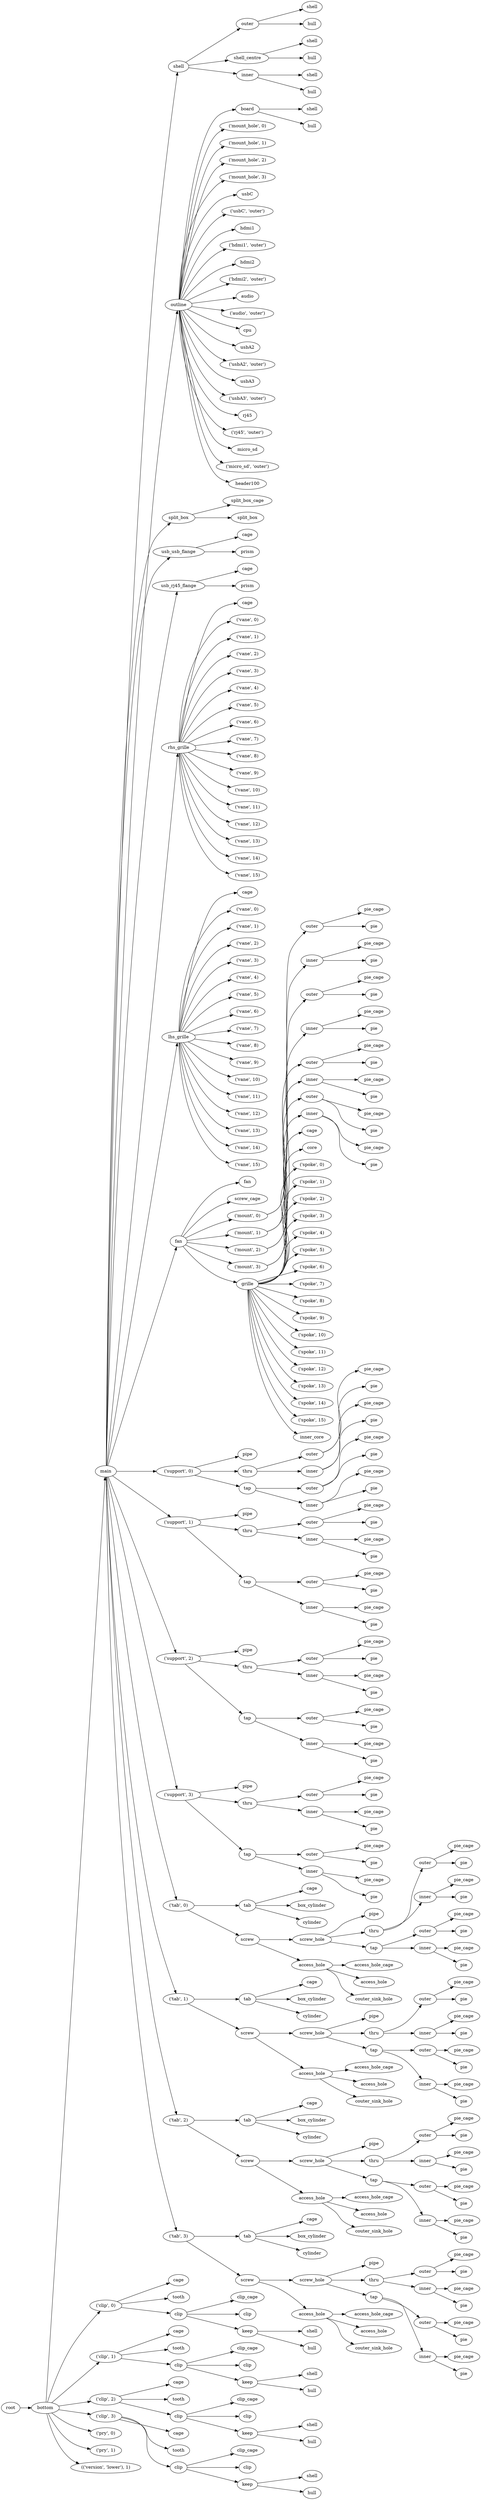 digraph bottom {
	graph [rankdir=LR]
	root_1121 [label=root href="javascript:s=&quot;\(\)\nNone&quot;; console.log(s); alert(s);"]
	bottom_1122 [label=bottom href="javascript:s=&quot;\(&#x27;bottom&#x27;,\)\nRaspberryPi4CaseFanType3&quot;; console.log(s); alert(s);" tooltip=RaspberryPi4CaseFanType3]
	main_1123 [label=main href="javascript:s=&quot;\(&#x27;bottom&#x27;,\ &#x27;main&#x27;\)\nMaker&quot;; console.log(s); alert(s);" tooltip=Maker]
	shell_1124 [label=shell href="javascript:s=&quot;\(&#x27;bottom&#x27;,\ &#x27;main&#x27;,\ &#x27;shell&#x27;\)\nBoxShell&quot;; console.log(s); alert(s);" tooltip=BoxShell]
	outer_1125 [label=outer href="javascript:s=&quot;\(&#x27;bottom&#x27;,\ &#x27;main&#x27;,\ &#x27;shell&#x27;,\ &#x27;outer&#x27;\)\nBoxSideBevels&quot;; console.log(s); alert(s);" tooltip=BoxSideBevels]
	shell_1126 [label=shell href="javascript:s=&quot;\(&#x27;bottom&#x27;,\ &#x27;main&#x27;,\ &#x27;shell&#x27;,\ &#x27;outer&#x27;,\ &#x27;shell&#x27;\)\nBox&quot;; console.log(s); alert(s);" tooltip=Box]
	hull_1127 [label=hull href="javascript:s=&quot;\(&#x27;bottom&#x27;,\ &#x27;main&#x27;,\ &#x27;shell&#x27;,\ &#x27;outer&#x27;,\ &#x27;hull&#x27;\)\nLinearExtrude&quot;; console.log(s); alert(s);" tooltip=LinearExtrude]
	shell_centre_1128 [label=shell_centre href="javascript:s=&quot;\(&#x27;bottom&#x27;,\ &#x27;main&#x27;,\ &#x27;shell&#x27;,\ &#x27;shell_centre&#x27;\)\nBoxSideBevels&quot;; console.log(s); alert(s);" tooltip=BoxSideBevels]
	shell_1129 [label=shell href="javascript:s=&quot;\(&#x27;bottom&#x27;,\ &#x27;main&#x27;,\ &#x27;shell&#x27;,\ &#x27;shell_centre&#x27;,\ &#x27;shell&#x27;\)\nBox&quot;; console.log(s); alert(s);" tooltip=Box]
	hull_1130 [label=hull href="javascript:s=&quot;\(&#x27;bottom&#x27;,\ &#x27;main&#x27;,\ &#x27;shell&#x27;,\ &#x27;shell_centre&#x27;,\ &#x27;hull&#x27;\)\nLinearExtrude&quot;; console.log(s); alert(s);" tooltip=LinearExtrude]
	inner_1131 [label=inner href="javascript:s=&quot;\(&#x27;bottom&#x27;,\ &#x27;main&#x27;,\ &#x27;shell&#x27;,\ &#x27;inner&#x27;\)\nBoxSideBevels&quot;; console.log(s); alert(s);" tooltip=BoxSideBevels]
	shell_1132 [label=shell href="javascript:s=&quot;\(&#x27;bottom&#x27;,\ &#x27;main&#x27;,\ &#x27;shell&#x27;,\ &#x27;inner&#x27;,\ &#x27;shell&#x27;\)\nBox&quot;; console.log(s); alert(s);" tooltip=Box]
	hull_1133 [label=hull href="javascript:s=&quot;\(&#x27;bottom&#x27;,\ &#x27;main&#x27;,\ &#x27;shell&#x27;,\ &#x27;inner&#x27;,\ &#x27;hull&#x27;\)\nLinearExtrude&quot;; console.log(s); alert(s);" tooltip=LinearExtrude]
	outline_1134 [label=outline href="javascript:s=&quot;\(&#x27;bottom&#x27;,\ &#x27;main&#x27;,\ &#x27;outline&#x27;\)\nRaspberryPi4Outline&quot;; console.log(s); alert(s);" tooltip=RaspberryPi4Outline]
	board_1135 [label=board href="javascript:s=&quot;\(&#x27;bottom&#x27;,\ &#x27;main&#x27;,\ &#x27;outline&#x27;,\ &#x27;board&#x27;\)\nBoxSideBevels&quot;; console.log(s); alert(s);" tooltip=BoxSideBevels]
	shell_1136 [label=shell href="javascript:s=&quot;\(&#x27;bottom&#x27;,\ &#x27;main&#x27;,\ &#x27;outline&#x27;,\ &#x27;board&#x27;,\ &#x27;shell&#x27;\)\nBox&quot;; console.log(s); alert(s);" tooltip=Box]
	hull_1137 [label=hull href="javascript:s=&quot;\(&#x27;bottom&#x27;,\ &#x27;main&#x27;,\ &#x27;outline&#x27;,\ &#x27;board&#x27;,\ &#x27;hull&#x27;\)\nLinearExtrude&quot;; console.log(s); alert(s);" tooltip=LinearExtrude]
	mount_hole_1138 [label="\('mount_hole',\ 0\)" href="javascript:s=&quot;\(&#x27;bottom&#x27;,\ &#x27;main&#x27;,\ &#x27;outline&#x27;,\ \(&#x27;mount_hole&#x27;,\ 0\)\)\nCylinder&quot;; console.log(s); alert(s);" tooltip=Cylinder]
	mount_hole_1139 [label="\('mount_hole',\ 1\)" href="javascript:s=&quot;\(&#x27;bottom&#x27;,\ &#x27;main&#x27;,\ &#x27;outline&#x27;,\ \(&#x27;mount_hole&#x27;,\ 1\)\)\nCylinder&quot;; console.log(s); alert(s);" tooltip=Cylinder]
	mount_hole_1140 [label="\('mount_hole',\ 2\)" href="javascript:s=&quot;\(&#x27;bottom&#x27;,\ &#x27;main&#x27;,\ &#x27;outline&#x27;,\ \(&#x27;mount_hole&#x27;,\ 2\)\)\nCylinder&quot;; console.log(s); alert(s);" tooltip=Cylinder]
	mount_hole_1141 [label="\('mount_hole',\ 3\)" href="javascript:s=&quot;\(&#x27;bottom&#x27;,\ &#x27;main&#x27;,\ &#x27;outline&#x27;,\ \(&#x27;mount_hole&#x27;,\ 3\)\)\nCylinder&quot;; console.log(s); alert(s);" tooltip=Cylinder]
	usbC_1142 [label=usbC href="javascript:s=&quot;\(&#x27;bottom&#x27;,\ &#x27;main&#x27;,\ &#x27;outline&#x27;,\ &#x27;usbC&#x27;\)\nBox&quot;; console.log(s); alert(s);" tooltip=Box]
	usbC_1143 [label="\('usbC',\ 'outer'\)" href="javascript:s=&quot;\(&#x27;bottom&#x27;,\ &#x27;main&#x27;,\ &#x27;outline&#x27;,\ \(&#x27;usbC&#x27;,\ &#x27;outer&#x27;\)\)\nBox&quot;; console.log(s); alert(s);" tooltip=Box]
	hdmi1_1144 [label=hdmi1 href="javascript:s=&quot;\(&#x27;bottom&#x27;,\ &#x27;main&#x27;,\ &#x27;outline&#x27;,\ &#x27;hdmi1&#x27;\)\nBox&quot;; console.log(s); alert(s);" tooltip=Box]
	hdmi1_1145 [label="\('hdmi1',\ 'outer'\)" href="javascript:s=&quot;\(&#x27;bottom&#x27;,\ &#x27;main&#x27;,\ &#x27;outline&#x27;,\ \(&#x27;hdmi1&#x27;,\ &#x27;outer&#x27;\)\)\nBox&quot;; console.log(s); alert(s);" tooltip=Box]
	hdmi2_1146 [label=hdmi2 href="javascript:s=&quot;\(&#x27;bottom&#x27;,\ &#x27;main&#x27;,\ &#x27;outline&#x27;,\ &#x27;hdmi2&#x27;\)\nBox&quot;; console.log(s); alert(s);" tooltip=Box]
	hdmi2_1147 [label="\('hdmi2',\ 'outer'\)" href="javascript:s=&quot;\(&#x27;bottom&#x27;,\ &#x27;main&#x27;,\ &#x27;outline&#x27;,\ \(&#x27;hdmi2&#x27;,\ &#x27;outer&#x27;\)\)\nBox&quot;; console.log(s); alert(s);" tooltip=Box]
	audio_1148 [label=audio href="javascript:s=&quot;\(&#x27;bottom&#x27;,\ &#x27;main&#x27;,\ &#x27;outline&#x27;,\ &#x27;audio&#x27;\)\nCylinder&quot;; console.log(s); alert(s);" tooltip=Cylinder]
	audio_1149 [label="\('audio',\ 'outer'\)" href="javascript:s=&quot;\(&#x27;bottom&#x27;,\ &#x27;main&#x27;,\ &#x27;outline&#x27;,\ \(&#x27;audio&#x27;,\ &#x27;outer&#x27;\)\)\nCylinder&quot;; console.log(s); alert(s);" tooltip=Cylinder]
	cpu_1150 [label=cpu href="javascript:s=&quot;\(&#x27;bottom&#x27;,\ &#x27;main&#x27;,\ &#x27;outline&#x27;,\ &#x27;cpu&#x27;\)\nBox&quot;; console.log(s); alert(s);" tooltip=Box]
	usbA2_1151 [label=usbA2 href="javascript:s=&quot;\(&#x27;bottom&#x27;,\ &#x27;main&#x27;,\ &#x27;outline&#x27;,\ &#x27;usbA2&#x27;\)\nBox&quot;; console.log(s); alert(s);" tooltip=Box]
	usbA2_1152 [label="\('usbA2',\ 'outer'\)" href="javascript:s=&quot;\(&#x27;bottom&#x27;,\ &#x27;main&#x27;,\ &#x27;outline&#x27;,\ \(&#x27;usbA2&#x27;,\ &#x27;outer&#x27;\)\)\nBox&quot;; console.log(s); alert(s);" tooltip=Box]
	usbA3_1153 [label=usbA3 href="javascript:s=&quot;\(&#x27;bottom&#x27;,\ &#x27;main&#x27;,\ &#x27;outline&#x27;,\ &#x27;usbA3&#x27;\)\nBox&quot;; console.log(s); alert(s);" tooltip=Box]
	usbA3_1154 [label="\('usbA3',\ 'outer'\)" href="javascript:s=&quot;\(&#x27;bottom&#x27;,\ &#x27;main&#x27;,\ &#x27;outline&#x27;,\ \(&#x27;usbA3&#x27;,\ &#x27;outer&#x27;\)\)\nBox&quot;; console.log(s); alert(s);" tooltip=Box]
	rj45_1155 [label=rj45 href="javascript:s=&quot;\(&#x27;bottom&#x27;,\ &#x27;main&#x27;,\ &#x27;outline&#x27;,\ &#x27;rj45&#x27;\)\nBox&quot;; console.log(s); alert(s);" tooltip=Box]
	rj45_1156 [label="\('rj45',\ 'outer'\)" href="javascript:s=&quot;\(&#x27;bottom&#x27;,\ &#x27;main&#x27;,\ &#x27;outline&#x27;,\ \(&#x27;rj45&#x27;,\ &#x27;outer&#x27;\)\)\nBox&quot;; console.log(s); alert(s);" tooltip=Box]
	micro_sd_1157 [label=micro_sd href="javascript:s=&quot;\(&#x27;bottom&#x27;,\ &#x27;main&#x27;,\ &#x27;outline&#x27;,\ &#x27;micro_sd&#x27;\)\nBox&quot;; console.log(s); alert(s);" tooltip=Box]
	micro_sd_1158 [label="\('micro_sd',\ 'outer'\)" href="javascript:s=&quot;\(&#x27;bottom&#x27;,\ &#x27;main&#x27;,\ &#x27;outline&#x27;,\ \(&#x27;micro_sd&#x27;,\ &#x27;outer&#x27;\)\)\nBox&quot;; console.log(s); alert(s);" tooltip=Box]
	header100_1159 [label=header100 href="javascript:s=&quot;\(&#x27;bottom&#x27;,\ &#x27;main&#x27;,\ &#x27;outline&#x27;,\ &#x27;header100&#x27;\)\nBox&quot;; console.log(s); alert(s);" tooltip=Box]
	split_box_1160 [label=split_box href="javascript:s=&quot;\(&#x27;bottom&#x27;,\ &#x27;main&#x27;,\ &#x27;split_box&#x27;\)\nMaker&quot;; console.log(s); alert(s);" tooltip=Maker]
	split_box_cage_1161 [label=split_box_cage href="javascript:s=&quot;\(&#x27;bottom&#x27;,\ &#x27;main&#x27;,\ &#x27;split_box&#x27;,\ &#x27;split_box_cage&#x27;\)\nBox&quot;; console.log(s); alert(s);" tooltip=Box]
	split_box_1162 [label=split_box href="javascript:s=&quot;\(&#x27;bottom&#x27;,\ &#x27;main&#x27;,\ &#x27;split_box&#x27;,\ &#x27;split_box&#x27;\)\nBox&quot;; console.log(s); alert(s);" tooltip=Box]
	usb_usb_flange_1163 [label=usb_usb_flange href="javascript:s=&quot;\(&#x27;bottom&#x27;,\ &#x27;main&#x27;,\ &#x27;usb_usb_flange&#x27;\)\nTriangularPrism&quot;; console.log(s); alert(s);" tooltip=TriangularPrism]
	cage_1164 [label=cage href="javascript:s=&quot;\(&#x27;bottom&#x27;,\ &#x27;main&#x27;,\ &#x27;usb_usb_flange&#x27;,\ &#x27;cage&#x27;\)\nBox&quot;; console.log(s); alert(s);" tooltip=Box]
	prism_1165 [label=prism href="javascript:s=&quot;\(&#x27;bottom&#x27;,\ &#x27;main&#x27;,\ &#x27;usb_usb_flange&#x27;,\ &#x27;prism&#x27;\)\nLinearExtrude&quot;; console.log(s); alert(s);" tooltip=LinearExtrude]
	usb_rj45_flange_1166 [label=usb_rj45_flange href="javascript:s=&quot;\(&#x27;bottom&#x27;,\ &#x27;main&#x27;,\ &#x27;usb_rj45_flange&#x27;\)\nTriangularPrism&quot;; console.log(s); alert(s);" tooltip=TriangularPrism]
	cage_1167 [label=cage href="javascript:s=&quot;\(&#x27;bottom&#x27;,\ &#x27;main&#x27;,\ &#x27;usb_rj45_flange&#x27;,\ &#x27;cage&#x27;\)\nBox&quot;; console.log(s); alert(s);" tooltip=Box]
	prism_1168 [label=prism href="javascript:s=&quot;\(&#x27;bottom&#x27;,\ &#x27;main&#x27;,\ &#x27;usb_rj45_flange&#x27;,\ &#x27;prism&#x27;\)\nLinearExtrude&quot;; console.log(s); alert(s);" tooltip=LinearExtrude]
	rhs_grille_1169 [label=rhs_grille href="javascript:s=&quot;\(&#x27;bottom&#x27;,\ &#x27;main&#x27;,\ &#x27;rhs_grille&#x27;\)\nRectangularGrilleHoles&quot;; console.log(s); alert(s);" tooltip=RectangularGrilleHoles]
	cage_1170 [label=cage href="javascript:s=&quot;\(&#x27;bottom&#x27;,\ &#x27;main&#x27;,\ &#x27;rhs_grille&#x27;,\ &#x27;cage&#x27;\)\nBox&quot;; console.log(s); alert(s);" tooltip=Box]
	vane_1171 [label="\('vane',\ 0\)" href="javascript:s=&quot;\(&#x27;bottom&#x27;,\ &#x27;main&#x27;,\ &#x27;rhs_grille&#x27;,\ \(&#x27;vane&#x27;,\ 0\)\)\nLinearExtrude&quot;; console.log(s); alert(s);" tooltip=LinearExtrude]
	vane_1172 [label="\('vane',\ 1\)" href="javascript:s=&quot;\(&#x27;bottom&#x27;,\ &#x27;main&#x27;,\ &#x27;rhs_grille&#x27;,\ \(&#x27;vane&#x27;,\ 1\)\)\nLinearExtrude&quot;; console.log(s); alert(s);" tooltip=LinearExtrude]
	vane_1173 [label="\('vane',\ 2\)" href="javascript:s=&quot;\(&#x27;bottom&#x27;,\ &#x27;main&#x27;,\ &#x27;rhs_grille&#x27;,\ \(&#x27;vane&#x27;,\ 2\)\)\nLinearExtrude&quot;; console.log(s); alert(s);" tooltip=LinearExtrude]
	vane_1174 [label="\('vane',\ 3\)" href="javascript:s=&quot;\(&#x27;bottom&#x27;,\ &#x27;main&#x27;,\ &#x27;rhs_grille&#x27;,\ \(&#x27;vane&#x27;,\ 3\)\)\nLinearExtrude&quot;; console.log(s); alert(s);" tooltip=LinearExtrude]
	vane_1175 [label="\('vane',\ 4\)" href="javascript:s=&quot;\(&#x27;bottom&#x27;,\ &#x27;main&#x27;,\ &#x27;rhs_grille&#x27;,\ \(&#x27;vane&#x27;,\ 4\)\)\nLinearExtrude&quot;; console.log(s); alert(s);" tooltip=LinearExtrude]
	vane_1176 [label="\('vane',\ 5\)" href="javascript:s=&quot;\(&#x27;bottom&#x27;,\ &#x27;main&#x27;,\ &#x27;rhs_grille&#x27;,\ \(&#x27;vane&#x27;,\ 5\)\)\nLinearExtrude&quot;; console.log(s); alert(s);" tooltip=LinearExtrude]
	vane_1177 [label="\('vane',\ 6\)" href="javascript:s=&quot;\(&#x27;bottom&#x27;,\ &#x27;main&#x27;,\ &#x27;rhs_grille&#x27;,\ \(&#x27;vane&#x27;,\ 6\)\)\nLinearExtrude&quot;; console.log(s); alert(s);" tooltip=LinearExtrude]
	vane_1178 [label="\('vane',\ 7\)" href="javascript:s=&quot;\(&#x27;bottom&#x27;,\ &#x27;main&#x27;,\ &#x27;rhs_grille&#x27;,\ \(&#x27;vane&#x27;,\ 7\)\)\nLinearExtrude&quot;; console.log(s); alert(s);" tooltip=LinearExtrude]
	vane_1179 [label="\('vane',\ 8\)" href="javascript:s=&quot;\(&#x27;bottom&#x27;,\ &#x27;main&#x27;,\ &#x27;rhs_grille&#x27;,\ \(&#x27;vane&#x27;,\ 8\)\)\nLinearExtrude&quot;; console.log(s); alert(s);" tooltip=LinearExtrude]
	vane_1180 [label="\('vane',\ 9\)" href="javascript:s=&quot;\(&#x27;bottom&#x27;,\ &#x27;main&#x27;,\ &#x27;rhs_grille&#x27;,\ \(&#x27;vane&#x27;,\ 9\)\)\nLinearExtrude&quot;; console.log(s); alert(s);" tooltip=LinearExtrude]
	vane_1181 [label="\('vane',\ 10\)" href="javascript:s=&quot;\(&#x27;bottom&#x27;,\ &#x27;main&#x27;,\ &#x27;rhs_grille&#x27;,\ \(&#x27;vane&#x27;,\ 10\)\)\nLinearExtrude&quot;; console.log(s); alert(s);" tooltip=LinearExtrude]
	vane_1182 [label="\('vane',\ 11\)" href="javascript:s=&quot;\(&#x27;bottom&#x27;,\ &#x27;main&#x27;,\ &#x27;rhs_grille&#x27;,\ \(&#x27;vane&#x27;,\ 11\)\)\nLinearExtrude&quot;; console.log(s); alert(s);" tooltip=LinearExtrude]
	vane_1183 [label="\('vane',\ 12\)" href="javascript:s=&quot;\(&#x27;bottom&#x27;,\ &#x27;main&#x27;,\ &#x27;rhs_grille&#x27;,\ \(&#x27;vane&#x27;,\ 12\)\)\nLinearExtrude&quot;; console.log(s); alert(s);" tooltip=LinearExtrude]
	vane_1184 [label="\('vane',\ 13\)" href="javascript:s=&quot;\(&#x27;bottom&#x27;,\ &#x27;main&#x27;,\ &#x27;rhs_grille&#x27;,\ \(&#x27;vane&#x27;,\ 13\)\)\nLinearExtrude&quot;; console.log(s); alert(s);" tooltip=LinearExtrude]
	vane_1185 [label="\('vane',\ 14\)" href="javascript:s=&quot;\(&#x27;bottom&#x27;,\ &#x27;main&#x27;,\ &#x27;rhs_grille&#x27;,\ \(&#x27;vane&#x27;,\ 14\)\)\nLinearExtrude&quot;; console.log(s); alert(s);" tooltip=LinearExtrude]
	vane_1186 [label="\('vane',\ 15\)" href="javascript:s=&quot;\(&#x27;bottom&#x27;,\ &#x27;main&#x27;,\ &#x27;rhs_grille&#x27;,\ \(&#x27;vane&#x27;,\ 15\)\)\nLinearExtrude&quot;; console.log(s); alert(s);" tooltip=LinearExtrude]
	lhs_grille_1187 [label=lhs_grille href="javascript:s=&quot;\(&#x27;bottom&#x27;,\ &#x27;main&#x27;,\ &#x27;lhs_grille&#x27;\)\nRectangularGrilleHoles&quot;; console.log(s); alert(s);" tooltip=RectangularGrilleHoles]
	cage_1188 [label=cage href="javascript:s=&quot;\(&#x27;bottom&#x27;,\ &#x27;main&#x27;,\ &#x27;lhs_grille&#x27;,\ &#x27;cage&#x27;\)\nBox&quot;; console.log(s); alert(s);" tooltip=Box]
	vane_1189 [label="\('vane',\ 0\)" href="javascript:s=&quot;\(&#x27;bottom&#x27;,\ &#x27;main&#x27;,\ &#x27;lhs_grille&#x27;,\ \(&#x27;vane&#x27;,\ 0\)\)\nLinearExtrude&quot;; console.log(s); alert(s);" tooltip=LinearExtrude]
	vane_1190 [label="\('vane',\ 1\)" href="javascript:s=&quot;\(&#x27;bottom&#x27;,\ &#x27;main&#x27;,\ &#x27;lhs_grille&#x27;,\ \(&#x27;vane&#x27;,\ 1\)\)\nLinearExtrude&quot;; console.log(s); alert(s);" tooltip=LinearExtrude]
	vane_1191 [label="\('vane',\ 2\)" href="javascript:s=&quot;\(&#x27;bottom&#x27;,\ &#x27;main&#x27;,\ &#x27;lhs_grille&#x27;,\ \(&#x27;vane&#x27;,\ 2\)\)\nLinearExtrude&quot;; console.log(s); alert(s);" tooltip=LinearExtrude]
	vane_1192 [label="\('vane',\ 3\)" href="javascript:s=&quot;\(&#x27;bottom&#x27;,\ &#x27;main&#x27;,\ &#x27;lhs_grille&#x27;,\ \(&#x27;vane&#x27;,\ 3\)\)\nLinearExtrude&quot;; console.log(s); alert(s);" tooltip=LinearExtrude]
	vane_1193 [label="\('vane',\ 4\)" href="javascript:s=&quot;\(&#x27;bottom&#x27;,\ &#x27;main&#x27;,\ &#x27;lhs_grille&#x27;,\ \(&#x27;vane&#x27;,\ 4\)\)\nLinearExtrude&quot;; console.log(s); alert(s);" tooltip=LinearExtrude]
	vane_1194 [label="\('vane',\ 5\)" href="javascript:s=&quot;\(&#x27;bottom&#x27;,\ &#x27;main&#x27;,\ &#x27;lhs_grille&#x27;,\ \(&#x27;vane&#x27;,\ 5\)\)\nLinearExtrude&quot;; console.log(s); alert(s);" tooltip=LinearExtrude]
	vane_1195 [label="\('vane',\ 6\)" href="javascript:s=&quot;\(&#x27;bottom&#x27;,\ &#x27;main&#x27;,\ &#x27;lhs_grille&#x27;,\ \(&#x27;vane&#x27;,\ 6\)\)\nLinearExtrude&quot;; console.log(s); alert(s);" tooltip=LinearExtrude]
	vane_1196 [label="\('vane',\ 7\)" href="javascript:s=&quot;\(&#x27;bottom&#x27;,\ &#x27;main&#x27;,\ &#x27;lhs_grille&#x27;,\ \(&#x27;vane&#x27;,\ 7\)\)\nLinearExtrude&quot;; console.log(s); alert(s);" tooltip=LinearExtrude]
	vane_1197 [label="\('vane',\ 8\)" href="javascript:s=&quot;\(&#x27;bottom&#x27;,\ &#x27;main&#x27;,\ &#x27;lhs_grille&#x27;,\ \(&#x27;vane&#x27;,\ 8\)\)\nLinearExtrude&quot;; console.log(s); alert(s);" tooltip=LinearExtrude]
	vane_1198 [label="\('vane',\ 9\)" href="javascript:s=&quot;\(&#x27;bottom&#x27;,\ &#x27;main&#x27;,\ &#x27;lhs_grille&#x27;,\ \(&#x27;vane&#x27;,\ 9\)\)\nLinearExtrude&quot;; console.log(s); alert(s);" tooltip=LinearExtrude]
	vane_1199 [label="\('vane',\ 10\)" href="javascript:s=&quot;\(&#x27;bottom&#x27;,\ &#x27;main&#x27;,\ &#x27;lhs_grille&#x27;,\ \(&#x27;vane&#x27;,\ 10\)\)\nLinearExtrude&quot;; console.log(s); alert(s);" tooltip=LinearExtrude]
	vane_1200 [label="\('vane',\ 11\)" href="javascript:s=&quot;\(&#x27;bottom&#x27;,\ &#x27;main&#x27;,\ &#x27;lhs_grille&#x27;,\ \(&#x27;vane&#x27;,\ 11\)\)\nLinearExtrude&quot;; console.log(s); alert(s);" tooltip=LinearExtrude]
	vane_1201 [label="\('vane',\ 12\)" href="javascript:s=&quot;\(&#x27;bottom&#x27;,\ &#x27;main&#x27;,\ &#x27;lhs_grille&#x27;,\ \(&#x27;vane&#x27;,\ 12\)\)\nLinearExtrude&quot;; console.log(s); alert(s);" tooltip=LinearExtrude]
	vane_1202 [label="\('vane',\ 13\)" href="javascript:s=&quot;\(&#x27;bottom&#x27;,\ &#x27;main&#x27;,\ &#x27;lhs_grille&#x27;,\ \(&#x27;vane&#x27;,\ 13\)\)\nLinearExtrude&quot;; console.log(s); alert(s);" tooltip=LinearExtrude]
	vane_1203 [label="\('vane',\ 14\)" href="javascript:s=&quot;\(&#x27;bottom&#x27;,\ &#x27;main&#x27;,\ &#x27;lhs_grille&#x27;,\ \(&#x27;vane&#x27;,\ 14\)\)\nLinearExtrude&quot;; console.log(s); alert(s);" tooltip=LinearExtrude]
	vane_1204 [label="\('vane',\ 15\)" href="javascript:s=&quot;\(&#x27;bottom&#x27;,\ &#x27;main&#x27;,\ &#x27;lhs_grille&#x27;,\ \(&#x27;vane&#x27;,\ 15\)\)\nLinearExtrude&quot;; console.log(s); alert(s);" tooltip=LinearExtrude]
	fan_1205 [label=fan href="javascript:s=&quot;\(&#x27;bottom&#x27;,\ &#x27;main&#x27;,\ &#x27;fan&#x27;\)\nFanVent&quot;; console.log(s); alert(s);" tooltip=FanVent]
	fan_1206 [label=fan href="javascript:s=&quot;\(&#x27;bottom&#x27;,\ &#x27;main&#x27;,\ &#x27;fan&#x27;,\ &#x27;fan&#x27;\)\nBox&quot;; console.log(s); alert(s);" tooltip=Box]
	screw_cage_1207 [label=screw_cage href="javascript:s=&quot;\(&#x27;bottom&#x27;,\ &#x27;main&#x27;,\ &#x27;fan&#x27;,\ &#x27;screw_cage&#x27;\)\nBox&quot;; console.log(s); alert(s);" tooltip=Box]
	mount_1208 [label="\('mount',\ 0\)" href="javascript:s=&quot;\(&#x27;bottom&#x27;,\ &#x27;main&#x27;,\ &#x27;fan&#x27;,\ \(&#x27;mount&#x27;,\ 0\)\)\nPipe&quot;; console.log(s); alert(s);" tooltip=Pipe]
	outer_1209 [label=outer href="javascript:s=&quot;\(&#x27;bottom&#x27;,\ &#x27;main&#x27;,\ &#x27;fan&#x27;,\ \(&#x27;mount&#x27;,\ 0\),\ &#x27;outer&#x27;\)\nPie&quot;; console.log(s); alert(s);" tooltip=Pie]
	pie_cage_1210 [label=pie_cage href="javascript:s=&quot;\(&#x27;bottom&#x27;,\ &#x27;main&#x27;,\ &#x27;fan&#x27;,\ \(&#x27;mount&#x27;,\ 0\),\ &#x27;outer&#x27;,\ &#x27;pie_cage&#x27;\)\nCylinder&quot;; console.log(s); alert(s);" tooltip=Cylinder]
	pie_1211 [label=pie href="javascript:s=&quot;\(&#x27;bottom&#x27;,\ &#x27;main&#x27;,\ &#x27;fan&#x27;,\ \(&#x27;mount&#x27;,\ 0\),\ &#x27;outer&#x27;,\ &#x27;pie&#x27;\)\nRotateExtrude&quot;; console.log(s); alert(s);" tooltip=RotateExtrude]
	inner_1212 [label=inner href="javascript:s=&quot;\(&#x27;bottom&#x27;,\ &#x27;main&#x27;,\ &#x27;fan&#x27;,\ \(&#x27;mount&#x27;,\ 0\),\ &#x27;inner&#x27;\)\nPie&quot;; console.log(s); alert(s);" tooltip=Pie]
	pie_cage_1213 [label=pie_cage href="javascript:s=&quot;\(&#x27;bottom&#x27;,\ &#x27;main&#x27;,\ &#x27;fan&#x27;,\ \(&#x27;mount&#x27;,\ 0\),\ &#x27;inner&#x27;,\ &#x27;pie_cage&#x27;\)\nCylinder&quot;; console.log(s); alert(s);" tooltip=Cylinder]
	pie_1214 [label=pie href="javascript:s=&quot;\(&#x27;bottom&#x27;,\ &#x27;main&#x27;,\ &#x27;fan&#x27;,\ \(&#x27;mount&#x27;,\ 0\),\ &#x27;inner&#x27;,\ &#x27;pie&#x27;\)\nRotateExtrude&quot;; console.log(s); alert(s);" tooltip=RotateExtrude]
	mount_1215 [label="\('mount',\ 1\)" href="javascript:s=&quot;\(&#x27;bottom&#x27;,\ &#x27;main&#x27;,\ &#x27;fan&#x27;,\ \(&#x27;mount&#x27;,\ 1\)\)\nPipe&quot;; console.log(s); alert(s);" tooltip=Pipe]
	outer_1216 [label=outer href="javascript:s=&quot;\(&#x27;bottom&#x27;,\ &#x27;main&#x27;,\ &#x27;fan&#x27;,\ \(&#x27;mount&#x27;,\ 1\),\ &#x27;outer&#x27;\)\nPie&quot;; console.log(s); alert(s);" tooltip=Pie]
	pie_cage_1217 [label=pie_cage href="javascript:s=&quot;\(&#x27;bottom&#x27;,\ &#x27;main&#x27;,\ &#x27;fan&#x27;,\ \(&#x27;mount&#x27;,\ 1\),\ &#x27;outer&#x27;,\ &#x27;pie_cage&#x27;\)\nCylinder&quot;; console.log(s); alert(s);" tooltip=Cylinder]
	pie_1218 [label=pie href="javascript:s=&quot;\(&#x27;bottom&#x27;,\ &#x27;main&#x27;,\ &#x27;fan&#x27;,\ \(&#x27;mount&#x27;,\ 1\),\ &#x27;outer&#x27;,\ &#x27;pie&#x27;\)\nRotateExtrude&quot;; console.log(s); alert(s);" tooltip=RotateExtrude]
	inner_1219 [label=inner href="javascript:s=&quot;\(&#x27;bottom&#x27;,\ &#x27;main&#x27;,\ &#x27;fan&#x27;,\ \(&#x27;mount&#x27;,\ 1\),\ &#x27;inner&#x27;\)\nPie&quot;; console.log(s); alert(s);" tooltip=Pie]
	pie_cage_1220 [label=pie_cage href="javascript:s=&quot;\(&#x27;bottom&#x27;,\ &#x27;main&#x27;,\ &#x27;fan&#x27;,\ \(&#x27;mount&#x27;,\ 1\),\ &#x27;inner&#x27;,\ &#x27;pie_cage&#x27;\)\nCylinder&quot;; console.log(s); alert(s);" tooltip=Cylinder]
	pie_1221 [label=pie href="javascript:s=&quot;\(&#x27;bottom&#x27;,\ &#x27;main&#x27;,\ &#x27;fan&#x27;,\ \(&#x27;mount&#x27;,\ 1\),\ &#x27;inner&#x27;,\ &#x27;pie&#x27;\)\nRotateExtrude&quot;; console.log(s); alert(s);" tooltip=RotateExtrude]
	mount_1222 [label="\('mount',\ 2\)" href="javascript:s=&quot;\(&#x27;bottom&#x27;,\ &#x27;main&#x27;,\ &#x27;fan&#x27;,\ \(&#x27;mount&#x27;,\ 2\)\)\nPipe&quot;; console.log(s); alert(s);" tooltip=Pipe]
	outer_1223 [label=outer href="javascript:s=&quot;\(&#x27;bottom&#x27;,\ &#x27;main&#x27;,\ &#x27;fan&#x27;,\ \(&#x27;mount&#x27;,\ 2\),\ &#x27;outer&#x27;\)\nPie&quot;; console.log(s); alert(s);" tooltip=Pie]
	pie_cage_1224 [label=pie_cage href="javascript:s=&quot;\(&#x27;bottom&#x27;,\ &#x27;main&#x27;,\ &#x27;fan&#x27;,\ \(&#x27;mount&#x27;,\ 2\),\ &#x27;outer&#x27;,\ &#x27;pie_cage&#x27;\)\nCylinder&quot;; console.log(s); alert(s);" tooltip=Cylinder]
	pie_1225 [label=pie href="javascript:s=&quot;\(&#x27;bottom&#x27;,\ &#x27;main&#x27;,\ &#x27;fan&#x27;,\ \(&#x27;mount&#x27;,\ 2\),\ &#x27;outer&#x27;,\ &#x27;pie&#x27;\)\nRotateExtrude&quot;; console.log(s); alert(s);" tooltip=RotateExtrude]
	inner_1226 [label=inner href="javascript:s=&quot;\(&#x27;bottom&#x27;,\ &#x27;main&#x27;,\ &#x27;fan&#x27;,\ \(&#x27;mount&#x27;,\ 2\),\ &#x27;inner&#x27;\)\nPie&quot;; console.log(s); alert(s);" tooltip=Pie]
	pie_cage_1227 [label=pie_cage href="javascript:s=&quot;\(&#x27;bottom&#x27;,\ &#x27;main&#x27;,\ &#x27;fan&#x27;,\ \(&#x27;mount&#x27;,\ 2\),\ &#x27;inner&#x27;,\ &#x27;pie_cage&#x27;\)\nCylinder&quot;; console.log(s); alert(s);" tooltip=Cylinder]
	pie_1228 [label=pie href="javascript:s=&quot;\(&#x27;bottom&#x27;,\ &#x27;main&#x27;,\ &#x27;fan&#x27;,\ \(&#x27;mount&#x27;,\ 2\),\ &#x27;inner&#x27;,\ &#x27;pie&#x27;\)\nRotateExtrude&quot;; console.log(s); alert(s);" tooltip=RotateExtrude]
	mount_1229 [label="\('mount',\ 3\)" href="javascript:s=&quot;\(&#x27;bottom&#x27;,\ &#x27;main&#x27;,\ &#x27;fan&#x27;,\ \(&#x27;mount&#x27;,\ 3\)\)\nPipe&quot;; console.log(s); alert(s);" tooltip=Pipe]
	outer_1230 [label=outer href="javascript:s=&quot;\(&#x27;bottom&#x27;,\ &#x27;main&#x27;,\ &#x27;fan&#x27;,\ \(&#x27;mount&#x27;,\ 3\),\ &#x27;outer&#x27;\)\nPie&quot;; console.log(s); alert(s);" tooltip=Pie]
	pie_cage_1231 [label=pie_cage href="javascript:s=&quot;\(&#x27;bottom&#x27;,\ &#x27;main&#x27;,\ &#x27;fan&#x27;,\ \(&#x27;mount&#x27;,\ 3\),\ &#x27;outer&#x27;,\ &#x27;pie_cage&#x27;\)\nCylinder&quot;; console.log(s); alert(s);" tooltip=Cylinder]
	pie_1232 [label=pie href="javascript:s=&quot;\(&#x27;bottom&#x27;,\ &#x27;main&#x27;,\ &#x27;fan&#x27;,\ \(&#x27;mount&#x27;,\ 3\),\ &#x27;outer&#x27;,\ &#x27;pie&#x27;\)\nRotateExtrude&quot;; console.log(s); alert(s);" tooltip=RotateExtrude]
	inner_1233 [label=inner href="javascript:s=&quot;\(&#x27;bottom&#x27;,\ &#x27;main&#x27;,\ &#x27;fan&#x27;,\ \(&#x27;mount&#x27;,\ 3\),\ &#x27;inner&#x27;\)\nPie&quot;; console.log(s); alert(s);" tooltip=Pie]
	pie_cage_1234 [label=pie_cage href="javascript:s=&quot;\(&#x27;bottom&#x27;,\ &#x27;main&#x27;,\ &#x27;fan&#x27;,\ \(&#x27;mount&#x27;,\ 3\),\ &#x27;inner&#x27;,\ &#x27;pie_cage&#x27;\)\nCylinder&quot;; console.log(s); alert(s);" tooltip=Cylinder]
	pie_1235 [label=pie href="javascript:s=&quot;\(&#x27;bottom&#x27;,\ &#x27;main&#x27;,\ &#x27;fan&#x27;,\ \(&#x27;mount&#x27;,\ 3\),\ &#x27;inner&#x27;,\ &#x27;pie&#x27;\)\nRotateExtrude&quot;; console.log(s); alert(s);" tooltip=RotateExtrude]
	grille_1236 [label=grille href="javascript:s=&quot;\(&#x27;bottom&#x27;,\ &#x27;main&#x27;,\ &#x27;fan&#x27;,\ &#x27;grille&#x27;\)\nCurlySpokes&quot;; console.log(s); alert(s);" tooltip=CurlySpokes]
	cage_1237 [label=cage href="javascript:s=&quot;\(&#x27;bottom&#x27;,\ &#x27;main&#x27;,\ &#x27;fan&#x27;,\ &#x27;grille&#x27;,\ &#x27;cage&#x27;\)\nCylinder&quot;; console.log(s); alert(s);" tooltip=Cylinder]
	core_1238 [label=core href="javascript:s=&quot;\(&#x27;bottom&#x27;,\ &#x27;main&#x27;,\ &#x27;fan&#x27;,\ &#x27;grille&#x27;,\ &#x27;core&#x27;\)\nCylinder&quot;; console.log(s); alert(s);" tooltip=Cylinder]
	spoke_1239 [label="\('spoke',\ 0\)" href="javascript:s=&quot;\(&#x27;bottom&#x27;,\ &#x27;main&#x27;,\ &#x27;fan&#x27;,\ &#x27;grille&#x27;,\ \(&#x27;spoke&#x27;,\ 0\)\)\nLinearExtrude&quot;; console.log(s); alert(s);" tooltip=LinearExtrude]
	spoke_1240 [label="\('spoke',\ 1\)" href="javascript:s=&quot;\(&#x27;bottom&#x27;,\ &#x27;main&#x27;,\ &#x27;fan&#x27;,\ &#x27;grille&#x27;,\ \(&#x27;spoke&#x27;,\ 1\)\)\nLinearExtrude&quot;; console.log(s); alert(s);" tooltip=LinearExtrude]
	spoke_1241 [label="\('spoke',\ 2\)" href="javascript:s=&quot;\(&#x27;bottom&#x27;,\ &#x27;main&#x27;,\ &#x27;fan&#x27;,\ &#x27;grille&#x27;,\ \(&#x27;spoke&#x27;,\ 2\)\)\nLinearExtrude&quot;; console.log(s); alert(s);" tooltip=LinearExtrude]
	spoke_1242 [label="\('spoke',\ 3\)" href="javascript:s=&quot;\(&#x27;bottom&#x27;,\ &#x27;main&#x27;,\ &#x27;fan&#x27;,\ &#x27;grille&#x27;,\ \(&#x27;spoke&#x27;,\ 3\)\)\nLinearExtrude&quot;; console.log(s); alert(s);" tooltip=LinearExtrude]
	spoke_1243 [label="\('spoke',\ 4\)" href="javascript:s=&quot;\(&#x27;bottom&#x27;,\ &#x27;main&#x27;,\ &#x27;fan&#x27;,\ &#x27;grille&#x27;,\ \(&#x27;spoke&#x27;,\ 4\)\)\nLinearExtrude&quot;; console.log(s); alert(s);" tooltip=LinearExtrude]
	spoke_1244 [label="\('spoke',\ 5\)" href="javascript:s=&quot;\(&#x27;bottom&#x27;,\ &#x27;main&#x27;,\ &#x27;fan&#x27;,\ &#x27;grille&#x27;,\ \(&#x27;spoke&#x27;,\ 5\)\)\nLinearExtrude&quot;; console.log(s); alert(s);" tooltip=LinearExtrude]
	spoke_1245 [label="\('spoke',\ 6\)" href="javascript:s=&quot;\(&#x27;bottom&#x27;,\ &#x27;main&#x27;,\ &#x27;fan&#x27;,\ &#x27;grille&#x27;,\ \(&#x27;spoke&#x27;,\ 6\)\)\nLinearExtrude&quot;; console.log(s); alert(s);" tooltip=LinearExtrude]
	spoke_1246 [label="\('spoke',\ 7\)" href="javascript:s=&quot;\(&#x27;bottom&#x27;,\ &#x27;main&#x27;,\ &#x27;fan&#x27;,\ &#x27;grille&#x27;,\ \(&#x27;spoke&#x27;,\ 7\)\)\nLinearExtrude&quot;; console.log(s); alert(s);" tooltip=LinearExtrude]
	spoke_1247 [label="\('spoke',\ 8\)" href="javascript:s=&quot;\(&#x27;bottom&#x27;,\ &#x27;main&#x27;,\ &#x27;fan&#x27;,\ &#x27;grille&#x27;,\ \(&#x27;spoke&#x27;,\ 8\)\)\nLinearExtrude&quot;; console.log(s); alert(s);" tooltip=LinearExtrude]
	spoke_1248 [label="\('spoke',\ 9\)" href="javascript:s=&quot;\(&#x27;bottom&#x27;,\ &#x27;main&#x27;,\ &#x27;fan&#x27;,\ &#x27;grille&#x27;,\ \(&#x27;spoke&#x27;,\ 9\)\)\nLinearExtrude&quot;; console.log(s); alert(s);" tooltip=LinearExtrude]
	spoke_1249 [label="\('spoke',\ 10\)" href="javascript:s=&quot;\(&#x27;bottom&#x27;,\ &#x27;main&#x27;,\ &#x27;fan&#x27;,\ &#x27;grille&#x27;,\ \(&#x27;spoke&#x27;,\ 10\)\)\nLinearExtrude&quot;; console.log(s); alert(s);" tooltip=LinearExtrude]
	spoke_1250 [label="\('spoke',\ 11\)" href="javascript:s=&quot;\(&#x27;bottom&#x27;,\ &#x27;main&#x27;,\ &#x27;fan&#x27;,\ &#x27;grille&#x27;,\ \(&#x27;spoke&#x27;,\ 11\)\)\nLinearExtrude&quot;; console.log(s); alert(s);" tooltip=LinearExtrude]
	spoke_1251 [label="\('spoke',\ 12\)" href="javascript:s=&quot;\(&#x27;bottom&#x27;,\ &#x27;main&#x27;,\ &#x27;fan&#x27;,\ &#x27;grille&#x27;,\ \(&#x27;spoke&#x27;,\ 12\)\)\nLinearExtrude&quot;; console.log(s); alert(s);" tooltip=LinearExtrude]
	spoke_1252 [label="\('spoke',\ 13\)" href="javascript:s=&quot;\(&#x27;bottom&#x27;,\ &#x27;main&#x27;,\ &#x27;fan&#x27;,\ &#x27;grille&#x27;,\ \(&#x27;spoke&#x27;,\ 13\)\)\nLinearExtrude&quot;; console.log(s); alert(s);" tooltip=LinearExtrude]
	spoke_1253 [label="\('spoke',\ 14\)" href="javascript:s=&quot;\(&#x27;bottom&#x27;,\ &#x27;main&#x27;,\ &#x27;fan&#x27;,\ &#x27;grille&#x27;,\ \(&#x27;spoke&#x27;,\ 14\)\)\nLinearExtrude&quot;; console.log(s); alert(s);" tooltip=LinearExtrude]
	spoke_1254 [label="\('spoke',\ 15\)" href="javascript:s=&quot;\(&#x27;bottom&#x27;,\ &#x27;main&#x27;,\ &#x27;fan&#x27;,\ &#x27;grille&#x27;,\ \(&#x27;spoke&#x27;,\ 15\)\)\nLinearExtrude&quot;; console.log(s); alert(s);" tooltip=LinearExtrude]
	inner_core_1255 [label=inner_core href="javascript:s=&quot;\(&#x27;bottom&#x27;,\ &#x27;main&#x27;,\ &#x27;fan&#x27;,\ &#x27;grille&#x27;,\ &#x27;inner_core&#x27;\)\nCylinder&quot;; console.log(s); alert(s);" tooltip=Cylinder]
	support_1256 [label="\('support',\ 0\)" href="javascript:s=&quot;\(&#x27;bottom&#x27;,\ &#x27;main&#x27;,\ \(&#x27;support&#x27;,\ 0\)\)\nSelfTapHole&quot;; console.log(s); alert(s);" tooltip=SelfTapHole]
	pipe_1257 [label=pipe href="javascript:s=&quot;\(&#x27;bottom&#x27;,\ &#x27;main&#x27;,\ \(&#x27;support&#x27;,\ 0\),\ &#x27;pipe&#x27;\)\nCylinder&quot;; console.log(s); alert(s);" tooltip=Cylinder]
	thru_1258 [label=thru href="javascript:s=&quot;\(&#x27;bottom&#x27;,\ &#x27;main&#x27;,\ \(&#x27;support&#x27;,\ 0\),\ &#x27;thru&#x27;\)\nPipe&quot;; console.log(s); alert(s);" tooltip=Pipe]
	outer_1259 [label=outer href="javascript:s=&quot;\(&#x27;bottom&#x27;,\ &#x27;main&#x27;,\ \(&#x27;support&#x27;,\ 0\),\ &#x27;thru&#x27;,\ &#x27;outer&#x27;\)\nPie&quot;; console.log(s); alert(s);" tooltip=Pie]
	pie_cage_1260 [label=pie_cage href="javascript:s=&quot;\(&#x27;bottom&#x27;,\ &#x27;main&#x27;,\ \(&#x27;support&#x27;,\ 0\),\ &#x27;thru&#x27;,\ &#x27;outer&#x27;,\ &#x27;pie_cage&#x27;\)\nCylinder&quot;; console.log(s); alert(s);" tooltip=Cylinder]
	pie_1261 [label=pie href="javascript:s=&quot;\(&#x27;bottom&#x27;,\ &#x27;main&#x27;,\ \(&#x27;support&#x27;,\ 0\),\ &#x27;thru&#x27;,\ &#x27;outer&#x27;,\ &#x27;pie&#x27;\)\nRotateExtrude&quot;; console.log(s); alert(s);" tooltip=RotateExtrude]
	inner_1262 [label=inner href="javascript:s=&quot;\(&#x27;bottom&#x27;,\ &#x27;main&#x27;,\ \(&#x27;support&#x27;,\ 0\),\ &#x27;thru&#x27;,\ &#x27;inner&#x27;\)\nPie&quot;; console.log(s); alert(s);" tooltip=Pie]
	pie_cage_1263 [label=pie_cage href="javascript:s=&quot;\(&#x27;bottom&#x27;,\ &#x27;main&#x27;,\ \(&#x27;support&#x27;,\ 0\),\ &#x27;thru&#x27;,\ &#x27;inner&#x27;,\ &#x27;pie_cage&#x27;\)\nCylinder&quot;; console.log(s); alert(s);" tooltip=Cylinder]
	pie_1264 [label=pie href="javascript:s=&quot;\(&#x27;bottom&#x27;,\ &#x27;main&#x27;,\ \(&#x27;support&#x27;,\ 0\),\ &#x27;thru&#x27;,\ &#x27;inner&#x27;,\ &#x27;pie&#x27;\)\nRotateExtrude&quot;; console.log(s); alert(s);" tooltip=RotateExtrude]
	tap_1265 [label=tap href="javascript:s=&quot;\(&#x27;bottom&#x27;,\ &#x27;main&#x27;,\ \(&#x27;support&#x27;,\ 0\),\ &#x27;tap&#x27;\)\nPipe&quot;; console.log(s); alert(s);" tooltip=Pipe]
	outer_1266 [label=outer href="javascript:s=&quot;\(&#x27;bottom&#x27;,\ &#x27;main&#x27;,\ \(&#x27;support&#x27;,\ 0\),\ &#x27;tap&#x27;,\ &#x27;outer&#x27;\)\nPie&quot;; console.log(s); alert(s);" tooltip=Pie]
	pie_cage_1267 [label=pie_cage href="javascript:s=&quot;\(&#x27;bottom&#x27;,\ &#x27;main&#x27;,\ \(&#x27;support&#x27;,\ 0\),\ &#x27;tap&#x27;,\ &#x27;outer&#x27;,\ &#x27;pie_cage&#x27;\)\nCylinder&quot;; console.log(s); alert(s);" tooltip=Cylinder]
	pie_1268 [label=pie href="javascript:s=&quot;\(&#x27;bottom&#x27;,\ &#x27;main&#x27;,\ \(&#x27;support&#x27;,\ 0\),\ &#x27;tap&#x27;,\ &#x27;outer&#x27;,\ &#x27;pie&#x27;\)\nRotateExtrude&quot;; console.log(s); alert(s);" tooltip=RotateExtrude]
	inner_1269 [label=inner href="javascript:s=&quot;\(&#x27;bottom&#x27;,\ &#x27;main&#x27;,\ \(&#x27;support&#x27;,\ 0\),\ &#x27;tap&#x27;,\ &#x27;inner&#x27;\)\nPie&quot;; console.log(s); alert(s);" tooltip=Pie]
	pie_cage_1270 [label=pie_cage href="javascript:s=&quot;\(&#x27;bottom&#x27;,\ &#x27;main&#x27;,\ \(&#x27;support&#x27;,\ 0\),\ &#x27;tap&#x27;,\ &#x27;inner&#x27;,\ &#x27;pie_cage&#x27;\)\nCylinder&quot;; console.log(s); alert(s);" tooltip=Cylinder]
	pie_1271 [label=pie href="javascript:s=&quot;\(&#x27;bottom&#x27;,\ &#x27;main&#x27;,\ \(&#x27;support&#x27;,\ 0\),\ &#x27;tap&#x27;,\ &#x27;inner&#x27;,\ &#x27;pie&#x27;\)\nRotateExtrude&quot;; console.log(s); alert(s);" tooltip=RotateExtrude]
	support_1272 [label="\('support',\ 1\)" href="javascript:s=&quot;\(&#x27;bottom&#x27;,\ &#x27;main&#x27;,\ \(&#x27;support&#x27;,\ 1\)\)\nSelfTapHole&quot;; console.log(s); alert(s);" tooltip=SelfTapHole]
	pipe_1273 [label=pipe href="javascript:s=&quot;\(&#x27;bottom&#x27;,\ &#x27;main&#x27;,\ \(&#x27;support&#x27;,\ 1\),\ &#x27;pipe&#x27;\)\nCylinder&quot;; console.log(s); alert(s);" tooltip=Cylinder]
	thru_1274 [label=thru href="javascript:s=&quot;\(&#x27;bottom&#x27;,\ &#x27;main&#x27;,\ \(&#x27;support&#x27;,\ 1\),\ &#x27;thru&#x27;\)\nPipe&quot;; console.log(s); alert(s);" tooltip=Pipe]
	outer_1275 [label=outer href="javascript:s=&quot;\(&#x27;bottom&#x27;,\ &#x27;main&#x27;,\ \(&#x27;support&#x27;,\ 1\),\ &#x27;thru&#x27;,\ &#x27;outer&#x27;\)\nPie&quot;; console.log(s); alert(s);" tooltip=Pie]
	pie_cage_1276 [label=pie_cage href="javascript:s=&quot;\(&#x27;bottom&#x27;,\ &#x27;main&#x27;,\ \(&#x27;support&#x27;,\ 1\),\ &#x27;thru&#x27;,\ &#x27;outer&#x27;,\ &#x27;pie_cage&#x27;\)\nCylinder&quot;; console.log(s); alert(s);" tooltip=Cylinder]
	pie_1277 [label=pie href="javascript:s=&quot;\(&#x27;bottom&#x27;,\ &#x27;main&#x27;,\ \(&#x27;support&#x27;,\ 1\),\ &#x27;thru&#x27;,\ &#x27;outer&#x27;,\ &#x27;pie&#x27;\)\nRotateExtrude&quot;; console.log(s); alert(s);" tooltip=RotateExtrude]
	inner_1278 [label=inner href="javascript:s=&quot;\(&#x27;bottom&#x27;,\ &#x27;main&#x27;,\ \(&#x27;support&#x27;,\ 1\),\ &#x27;thru&#x27;,\ &#x27;inner&#x27;\)\nPie&quot;; console.log(s); alert(s);" tooltip=Pie]
	pie_cage_1279 [label=pie_cage href="javascript:s=&quot;\(&#x27;bottom&#x27;,\ &#x27;main&#x27;,\ \(&#x27;support&#x27;,\ 1\),\ &#x27;thru&#x27;,\ &#x27;inner&#x27;,\ &#x27;pie_cage&#x27;\)\nCylinder&quot;; console.log(s); alert(s);" tooltip=Cylinder]
	pie_1280 [label=pie href="javascript:s=&quot;\(&#x27;bottom&#x27;,\ &#x27;main&#x27;,\ \(&#x27;support&#x27;,\ 1\),\ &#x27;thru&#x27;,\ &#x27;inner&#x27;,\ &#x27;pie&#x27;\)\nRotateExtrude&quot;; console.log(s); alert(s);" tooltip=RotateExtrude]
	tap_1281 [label=tap href="javascript:s=&quot;\(&#x27;bottom&#x27;,\ &#x27;main&#x27;,\ \(&#x27;support&#x27;,\ 1\),\ &#x27;tap&#x27;\)\nPipe&quot;; console.log(s); alert(s);" tooltip=Pipe]
	outer_1282 [label=outer href="javascript:s=&quot;\(&#x27;bottom&#x27;,\ &#x27;main&#x27;,\ \(&#x27;support&#x27;,\ 1\),\ &#x27;tap&#x27;,\ &#x27;outer&#x27;\)\nPie&quot;; console.log(s); alert(s);" tooltip=Pie]
	pie_cage_1283 [label=pie_cage href="javascript:s=&quot;\(&#x27;bottom&#x27;,\ &#x27;main&#x27;,\ \(&#x27;support&#x27;,\ 1\),\ &#x27;tap&#x27;,\ &#x27;outer&#x27;,\ &#x27;pie_cage&#x27;\)\nCylinder&quot;; console.log(s); alert(s);" tooltip=Cylinder]
	pie_1284 [label=pie href="javascript:s=&quot;\(&#x27;bottom&#x27;,\ &#x27;main&#x27;,\ \(&#x27;support&#x27;,\ 1\),\ &#x27;tap&#x27;,\ &#x27;outer&#x27;,\ &#x27;pie&#x27;\)\nRotateExtrude&quot;; console.log(s); alert(s);" tooltip=RotateExtrude]
	inner_1285 [label=inner href="javascript:s=&quot;\(&#x27;bottom&#x27;,\ &#x27;main&#x27;,\ \(&#x27;support&#x27;,\ 1\),\ &#x27;tap&#x27;,\ &#x27;inner&#x27;\)\nPie&quot;; console.log(s); alert(s);" tooltip=Pie]
	pie_cage_1286 [label=pie_cage href="javascript:s=&quot;\(&#x27;bottom&#x27;,\ &#x27;main&#x27;,\ \(&#x27;support&#x27;,\ 1\),\ &#x27;tap&#x27;,\ &#x27;inner&#x27;,\ &#x27;pie_cage&#x27;\)\nCylinder&quot;; console.log(s); alert(s);" tooltip=Cylinder]
	pie_1287 [label=pie href="javascript:s=&quot;\(&#x27;bottom&#x27;,\ &#x27;main&#x27;,\ \(&#x27;support&#x27;,\ 1\),\ &#x27;tap&#x27;,\ &#x27;inner&#x27;,\ &#x27;pie&#x27;\)\nRotateExtrude&quot;; console.log(s); alert(s);" tooltip=RotateExtrude]
	support_1288 [label="\('support',\ 2\)" href="javascript:s=&quot;\(&#x27;bottom&#x27;,\ &#x27;main&#x27;,\ \(&#x27;support&#x27;,\ 2\)\)\nSelfTapHole&quot;; console.log(s); alert(s);" tooltip=SelfTapHole]
	pipe_1289 [label=pipe href="javascript:s=&quot;\(&#x27;bottom&#x27;,\ &#x27;main&#x27;,\ \(&#x27;support&#x27;,\ 2\),\ &#x27;pipe&#x27;\)\nCylinder&quot;; console.log(s); alert(s);" tooltip=Cylinder]
	thru_1290 [label=thru href="javascript:s=&quot;\(&#x27;bottom&#x27;,\ &#x27;main&#x27;,\ \(&#x27;support&#x27;,\ 2\),\ &#x27;thru&#x27;\)\nPipe&quot;; console.log(s); alert(s);" tooltip=Pipe]
	outer_1291 [label=outer href="javascript:s=&quot;\(&#x27;bottom&#x27;,\ &#x27;main&#x27;,\ \(&#x27;support&#x27;,\ 2\),\ &#x27;thru&#x27;,\ &#x27;outer&#x27;\)\nPie&quot;; console.log(s); alert(s);" tooltip=Pie]
	pie_cage_1292 [label=pie_cage href="javascript:s=&quot;\(&#x27;bottom&#x27;,\ &#x27;main&#x27;,\ \(&#x27;support&#x27;,\ 2\),\ &#x27;thru&#x27;,\ &#x27;outer&#x27;,\ &#x27;pie_cage&#x27;\)\nCylinder&quot;; console.log(s); alert(s);" tooltip=Cylinder]
	pie_1293 [label=pie href="javascript:s=&quot;\(&#x27;bottom&#x27;,\ &#x27;main&#x27;,\ \(&#x27;support&#x27;,\ 2\),\ &#x27;thru&#x27;,\ &#x27;outer&#x27;,\ &#x27;pie&#x27;\)\nRotateExtrude&quot;; console.log(s); alert(s);" tooltip=RotateExtrude]
	inner_1294 [label=inner href="javascript:s=&quot;\(&#x27;bottom&#x27;,\ &#x27;main&#x27;,\ \(&#x27;support&#x27;,\ 2\),\ &#x27;thru&#x27;,\ &#x27;inner&#x27;\)\nPie&quot;; console.log(s); alert(s);" tooltip=Pie]
	pie_cage_1295 [label=pie_cage href="javascript:s=&quot;\(&#x27;bottom&#x27;,\ &#x27;main&#x27;,\ \(&#x27;support&#x27;,\ 2\),\ &#x27;thru&#x27;,\ &#x27;inner&#x27;,\ &#x27;pie_cage&#x27;\)\nCylinder&quot;; console.log(s); alert(s);" tooltip=Cylinder]
	pie_1296 [label=pie href="javascript:s=&quot;\(&#x27;bottom&#x27;,\ &#x27;main&#x27;,\ \(&#x27;support&#x27;,\ 2\),\ &#x27;thru&#x27;,\ &#x27;inner&#x27;,\ &#x27;pie&#x27;\)\nRotateExtrude&quot;; console.log(s); alert(s);" tooltip=RotateExtrude]
	tap_1297 [label=tap href="javascript:s=&quot;\(&#x27;bottom&#x27;,\ &#x27;main&#x27;,\ \(&#x27;support&#x27;,\ 2\),\ &#x27;tap&#x27;\)\nPipe&quot;; console.log(s); alert(s);" tooltip=Pipe]
	outer_1298 [label=outer href="javascript:s=&quot;\(&#x27;bottom&#x27;,\ &#x27;main&#x27;,\ \(&#x27;support&#x27;,\ 2\),\ &#x27;tap&#x27;,\ &#x27;outer&#x27;\)\nPie&quot;; console.log(s); alert(s);" tooltip=Pie]
	pie_cage_1299 [label=pie_cage href="javascript:s=&quot;\(&#x27;bottom&#x27;,\ &#x27;main&#x27;,\ \(&#x27;support&#x27;,\ 2\),\ &#x27;tap&#x27;,\ &#x27;outer&#x27;,\ &#x27;pie_cage&#x27;\)\nCylinder&quot;; console.log(s); alert(s);" tooltip=Cylinder]
	pie_1300 [label=pie href="javascript:s=&quot;\(&#x27;bottom&#x27;,\ &#x27;main&#x27;,\ \(&#x27;support&#x27;,\ 2\),\ &#x27;tap&#x27;,\ &#x27;outer&#x27;,\ &#x27;pie&#x27;\)\nRotateExtrude&quot;; console.log(s); alert(s);" tooltip=RotateExtrude]
	inner_1301 [label=inner href="javascript:s=&quot;\(&#x27;bottom&#x27;,\ &#x27;main&#x27;,\ \(&#x27;support&#x27;,\ 2\),\ &#x27;tap&#x27;,\ &#x27;inner&#x27;\)\nPie&quot;; console.log(s); alert(s);" tooltip=Pie]
	pie_cage_1302 [label=pie_cage href="javascript:s=&quot;\(&#x27;bottom&#x27;,\ &#x27;main&#x27;,\ \(&#x27;support&#x27;,\ 2\),\ &#x27;tap&#x27;,\ &#x27;inner&#x27;,\ &#x27;pie_cage&#x27;\)\nCylinder&quot;; console.log(s); alert(s);" tooltip=Cylinder]
	pie_1303 [label=pie href="javascript:s=&quot;\(&#x27;bottom&#x27;,\ &#x27;main&#x27;,\ \(&#x27;support&#x27;,\ 2\),\ &#x27;tap&#x27;,\ &#x27;inner&#x27;,\ &#x27;pie&#x27;\)\nRotateExtrude&quot;; console.log(s); alert(s);" tooltip=RotateExtrude]
	support_1304 [label="\('support',\ 3\)" href="javascript:s=&quot;\(&#x27;bottom&#x27;,\ &#x27;main&#x27;,\ \(&#x27;support&#x27;,\ 3\)\)\nSelfTapHole&quot;; console.log(s); alert(s);" tooltip=SelfTapHole]
	pipe_1305 [label=pipe href="javascript:s=&quot;\(&#x27;bottom&#x27;,\ &#x27;main&#x27;,\ \(&#x27;support&#x27;,\ 3\),\ &#x27;pipe&#x27;\)\nCylinder&quot;; console.log(s); alert(s);" tooltip=Cylinder]
	thru_1306 [label=thru href="javascript:s=&quot;\(&#x27;bottom&#x27;,\ &#x27;main&#x27;,\ \(&#x27;support&#x27;,\ 3\),\ &#x27;thru&#x27;\)\nPipe&quot;; console.log(s); alert(s);" tooltip=Pipe]
	outer_1307 [label=outer href="javascript:s=&quot;\(&#x27;bottom&#x27;,\ &#x27;main&#x27;,\ \(&#x27;support&#x27;,\ 3\),\ &#x27;thru&#x27;,\ &#x27;outer&#x27;\)\nPie&quot;; console.log(s); alert(s);" tooltip=Pie]
	pie_cage_1308 [label=pie_cage href="javascript:s=&quot;\(&#x27;bottom&#x27;,\ &#x27;main&#x27;,\ \(&#x27;support&#x27;,\ 3\),\ &#x27;thru&#x27;,\ &#x27;outer&#x27;,\ &#x27;pie_cage&#x27;\)\nCylinder&quot;; console.log(s); alert(s);" tooltip=Cylinder]
	pie_1309 [label=pie href="javascript:s=&quot;\(&#x27;bottom&#x27;,\ &#x27;main&#x27;,\ \(&#x27;support&#x27;,\ 3\),\ &#x27;thru&#x27;,\ &#x27;outer&#x27;,\ &#x27;pie&#x27;\)\nRotateExtrude&quot;; console.log(s); alert(s);" tooltip=RotateExtrude]
	inner_1310 [label=inner href="javascript:s=&quot;\(&#x27;bottom&#x27;,\ &#x27;main&#x27;,\ \(&#x27;support&#x27;,\ 3\),\ &#x27;thru&#x27;,\ &#x27;inner&#x27;\)\nPie&quot;; console.log(s); alert(s);" tooltip=Pie]
	pie_cage_1311 [label=pie_cage href="javascript:s=&quot;\(&#x27;bottom&#x27;,\ &#x27;main&#x27;,\ \(&#x27;support&#x27;,\ 3\),\ &#x27;thru&#x27;,\ &#x27;inner&#x27;,\ &#x27;pie_cage&#x27;\)\nCylinder&quot;; console.log(s); alert(s);" tooltip=Cylinder]
	pie_1312 [label=pie href="javascript:s=&quot;\(&#x27;bottom&#x27;,\ &#x27;main&#x27;,\ \(&#x27;support&#x27;,\ 3\),\ &#x27;thru&#x27;,\ &#x27;inner&#x27;,\ &#x27;pie&#x27;\)\nRotateExtrude&quot;; console.log(s); alert(s);" tooltip=RotateExtrude]
	tap_1313 [label=tap href="javascript:s=&quot;\(&#x27;bottom&#x27;,\ &#x27;main&#x27;,\ \(&#x27;support&#x27;,\ 3\),\ &#x27;tap&#x27;\)\nPipe&quot;; console.log(s); alert(s);" tooltip=Pipe]
	outer_1314 [label=outer href="javascript:s=&quot;\(&#x27;bottom&#x27;,\ &#x27;main&#x27;,\ \(&#x27;support&#x27;,\ 3\),\ &#x27;tap&#x27;,\ &#x27;outer&#x27;\)\nPie&quot;; console.log(s); alert(s);" tooltip=Pie]
	pie_cage_1315 [label=pie_cage href="javascript:s=&quot;\(&#x27;bottom&#x27;,\ &#x27;main&#x27;,\ \(&#x27;support&#x27;,\ 3\),\ &#x27;tap&#x27;,\ &#x27;outer&#x27;,\ &#x27;pie_cage&#x27;\)\nCylinder&quot;; console.log(s); alert(s);" tooltip=Cylinder]
	pie_1316 [label=pie href="javascript:s=&quot;\(&#x27;bottom&#x27;,\ &#x27;main&#x27;,\ \(&#x27;support&#x27;,\ 3\),\ &#x27;tap&#x27;,\ &#x27;outer&#x27;,\ &#x27;pie&#x27;\)\nRotateExtrude&quot;; console.log(s); alert(s);" tooltip=RotateExtrude]
	inner_1317 [label=inner href="javascript:s=&quot;\(&#x27;bottom&#x27;,\ &#x27;main&#x27;,\ \(&#x27;support&#x27;,\ 3\),\ &#x27;tap&#x27;,\ &#x27;inner&#x27;\)\nPie&quot;; console.log(s); alert(s);" tooltip=Pie]
	pie_cage_1318 [label=pie_cage href="javascript:s=&quot;\(&#x27;bottom&#x27;,\ &#x27;main&#x27;,\ \(&#x27;support&#x27;,\ 3\),\ &#x27;tap&#x27;,\ &#x27;inner&#x27;,\ &#x27;pie_cage&#x27;\)\nCylinder&quot;; console.log(s); alert(s);" tooltip=Cylinder]
	pie_1319 [label=pie href="javascript:s=&quot;\(&#x27;bottom&#x27;,\ &#x27;main&#x27;,\ \(&#x27;support&#x27;,\ 3\),\ &#x27;tap&#x27;,\ &#x27;inner&#x27;,\ &#x27;pie&#x27;\)\nRotateExtrude&quot;; console.log(s); alert(s);" tooltip=RotateExtrude]
	tab_1320 [label="\('tab',\ 0\)" href="javascript:s=&quot;\(&#x27;bottom&#x27;,\ &#x27;main&#x27;,\ \(&#x27;tab&#x27;,\ 0\)\)\nScrewTab&quot;; console.log(s); alert(s);" tooltip=ScrewTab]
	tab_1321 [label=tab href="javascript:s=&quot;\(&#x27;bottom&#x27;,\ &#x27;main&#x27;,\ \(&#x27;tab&#x27;,\ 0\),\ &#x27;tab&#x27;\)\nBoxCylinder&quot;; console.log(s); alert(s);" tooltip=BoxCylinder]
	cage_1322 [label=cage href="javascript:s=&quot;\(&#x27;bottom&#x27;,\ &#x27;main&#x27;,\ \(&#x27;tab&#x27;,\ 0\),\ &#x27;tab&#x27;,\ &#x27;cage&#x27;\)\nBox&quot;; console.log(s); alert(s);" tooltip=Box]
	box_cylinder_1323 [label=box_cylinder href="javascript:s=&quot;\(&#x27;bottom&#x27;,\ &#x27;main&#x27;,\ \(&#x27;tab&#x27;,\ 0\),\ &#x27;tab&#x27;,\ &#x27;box_cylinder&#x27;\)\nLinearExtrude&quot;; console.log(s); alert(s);" tooltip=LinearExtrude]
	cylinder_1324 [label=cylinder href="javascript:s=&quot;\(&#x27;bottom&#x27;,\ &#x27;main&#x27;,\ \(&#x27;tab&#x27;,\ 0\),\ &#x27;tab&#x27;,\ &#x27;cylinder&#x27;\)\nCylinder&quot;; console.log(s); alert(s);" tooltip=Cylinder]
	screw_1325 [label=screw href="javascript:s=&quot;\(&#x27;bottom&#x27;,\ &#x27;main&#x27;,\ \(&#x27;tab&#x27;,\ 0\),\ &#x27;screw&#x27;\)\nCountersinkSelfTapHole&quot;; console.log(s); alert(s);" tooltip=CountersinkSelfTapHole]
	screw_hole_1326 [label=screw_hole href="javascript:s=&quot;\(&#x27;bottom&#x27;,\ &#x27;main&#x27;,\ \(&#x27;tab&#x27;,\ 0\),\ &#x27;screw&#x27;,\ &#x27;screw_hole&#x27;\)\nSelfTapHole&quot;; console.log(s); alert(s);" tooltip=SelfTapHole]
	pipe_1327 [label=pipe href="javascript:s=&quot;\(&#x27;bottom&#x27;,\ &#x27;main&#x27;,\ \(&#x27;tab&#x27;,\ 0\),\ &#x27;screw&#x27;,\ &#x27;screw_hole&#x27;,\ &#x27;pipe&#x27;\)\nCylinder&quot;; console.log(s); alert(s);" tooltip=Cylinder]
	thru_1328 [label=thru href="javascript:s=&quot;\(&#x27;bottom&#x27;,\ &#x27;main&#x27;,\ \(&#x27;tab&#x27;,\ 0\),\ &#x27;screw&#x27;,\ &#x27;screw_hole&#x27;,\ &#x27;thru&#x27;\)\nPipe&quot;; console.log(s); alert(s);" tooltip=Pipe]
	outer_1329 [label=outer href="javascript:s=&quot;\(&#x27;bottom&#x27;,\ &#x27;main&#x27;,\ \(&#x27;tab&#x27;,\ 0\),\ &#x27;screw&#x27;,\ &#x27;screw_hole&#x27;,\ &#x27;thru&#x27;,\ &#x27;outer&#x27;\)\nPie&quot;; console.log(s); alert(s);" tooltip=Pie]
	pie_cage_1330 [label=pie_cage href="javascript:s=&quot;\(&#x27;bottom&#x27;,\ &#x27;main&#x27;,\ \(&#x27;tab&#x27;,\ 0\),\ &#x27;screw&#x27;,\ &#x27;screw_hole&#x27;,\ &#x27;thru&#x27;,\ &#x27;outer&#x27;,\ &#x27;pie_cage&#x27;\)\nCylinder&quot;; console.log(s); alert(s);" tooltip=Cylinder]
	pie_1331 [label=pie href="javascript:s=&quot;\(&#x27;bottom&#x27;,\ &#x27;main&#x27;,\ \(&#x27;tab&#x27;,\ 0\),\ &#x27;screw&#x27;,\ &#x27;screw_hole&#x27;,\ &#x27;thru&#x27;,\ &#x27;outer&#x27;,\ &#x27;pie&#x27;\)\nRotateExtrude&quot;; console.log(s); alert(s);" tooltip=RotateExtrude]
	inner_1332 [label=inner href="javascript:s=&quot;\(&#x27;bottom&#x27;,\ &#x27;main&#x27;,\ \(&#x27;tab&#x27;,\ 0\),\ &#x27;screw&#x27;,\ &#x27;screw_hole&#x27;,\ &#x27;thru&#x27;,\ &#x27;inner&#x27;\)\nPie&quot;; console.log(s); alert(s);" tooltip=Pie]
	pie_cage_1333 [label=pie_cage href="javascript:s=&quot;\(&#x27;bottom&#x27;,\ &#x27;main&#x27;,\ \(&#x27;tab&#x27;,\ 0\),\ &#x27;screw&#x27;,\ &#x27;screw_hole&#x27;,\ &#x27;thru&#x27;,\ &#x27;inner&#x27;,\ &#x27;pie_cage&#x27;\)\nCylinder&quot;; console.log(s); alert(s);" tooltip=Cylinder]
	pie_1334 [label=pie href="javascript:s=&quot;\(&#x27;bottom&#x27;,\ &#x27;main&#x27;,\ \(&#x27;tab&#x27;,\ 0\),\ &#x27;screw&#x27;,\ &#x27;screw_hole&#x27;,\ &#x27;thru&#x27;,\ &#x27;inner&#x27;,\ &#x27;pie&#x27;\)\nRotateExtrude&quot;; console.log(s); alert(s);" tooltip=RotateExtrude]
	tap_1335 [label=tap href="javascript:s=&quot;\(&#x27;bottom&#x27;,\ &#x27;main&#x27;,\ \(&#x27;tab&#x27;,\ 0\),\ &#x27;screw&#x27;,\ &#x27;screw_hole&#x27;,\ &#x27;tap&#x27;\)\nPipe&quot;; console.log(s); alert(s);" tooltip=Pipe]
	outer_1336 [label=outer href="javascript:s=&quot;\(&#x27;bottom&#x27;,\ &#x27;main&#x27;,\ \(&#x27;tab&#x27;,\ 0\),\ &#x27;screw&#x27;,\ &#x27;screw_hole&#x27;,\ &#x27;tap&#x27;,\ &#x27;outer&#x27;\)\nPie&quot;; console.log(s); alert(s);" tooltip=Pie]
	pie_cage_1337 [label=pie_cage href="javascript:s=&quot;\(&#x27;bottom&#x27;,\ &#x27;main&#x27;,\ \(&#x27;tab&#x27;,\ 0\),\ &#x27;screw&#x27;,\ &#x27;screw_hole&#x27;,\ &#x27;tap&#x27;,\ &#x27;outer&#x27;,\ &#x27;pie_cage&#x27;\)\nCylinder&quot;; console.log(s); alert(s);" tooltip=Cylinder]
	pie_1338 [label=pie href="javascript:s=&quot;\(&#x27;bottom&#x27;,\ &#x27;main&#x27;,\ \(&#x27;tab&#x27;,\ 0\),\ &#x27;screw&#x27;,\ &#x27;screw_hole&#x27;,\ &#x27;tap&#x27;,\ &#x27;outer&#x27;,\ &#x27;pie&#x27;\)\nRotateExtrude&quot;; console.log(s); alert(s);" tooltip=RotateExtrude]
	inner_1339 [label=inner href="javascript:s=&quot;\(&#x27;bottom&#x27;,\ &#x27;main&#x27;,\ \(&#x27;tab&#x27;,\ 0\),\ &#x27;screw&#x27;,\ &#x27;screw_hole&#x27;,\ &#x27;tap&#x27;,\ &#x27;inner&#x27;\)\nPie&quot;; console.log(s); alert(s);" tooltip=Pie]
	pie_cage_1340 [label=pie_cage href="javascript:s=&quot;\(&#x27;bottom&#x27;,\ &#x27;main&#x27;,\ \(&#x27;tab&#x27;,\ 0\),\ &#x27;screw&#x27;,\ &#x27;screw_hole&#x27;,\ &#x27;tap&#x27;,\ &#x27;inner&#x27;,\ &#x27;pie_cage&#x27;\)\nCylinder&quot;; console.log(s); alert(s);" tooltip=Cylinder]
	pie_1341 [label=pie href="javascript:s=&quot;\(&#x27;bottom&#x27;,\ &#x27;main&#x27;,\ \(&#x27;tab&#x27;,\ 0\),\ &#x27;screw&#x27;,\ &#x27;screw_hole&#x27;,\ &#x27;tap&#x27;,\ &#x27;inner&#x27;,\ &#x27;pie&#x27;\)\nRotateExtrude&quot;; console.log(s); alert(s);" tooltip=RotateExtrude]
	access_hole_1342 [label=access_hole href="javascript:s=&quot;\(&#x27;bottom&#x27;,\ &#x27;main&#x27;,\ \(&#x27;tab&#x27;,\ 0\),\ &#x27;screw&#x27;,\ &#x27;access_hole&#x27;\)\nCountersinkAccessHole&quot;; console.log(s); alert(s);" tooltip=CountersinkAccessHole]
	access_hole_cage_1343 [label=access_hole_cage href="javascript:s=&quot;\(&#x27;bottom&#x27;,\ &#x27;main&#x27;,\ \(&#x27;tab&#x27;,\ 0\),\ &#x27;screw&#x27;,\ &#x27;access_hole&#x27;,\ &#x27;access_hole_cage&#x27;\)\nCylinder&quot;; console.log(s); alert(s);" tooltip=Cylinder]
	access_hole_1344 [label=access_hole href="javascript:s=&quot;\(&#x27;bottom&#x27;,\ &#x27;main&#x27;,\ \(&#x27;tab&#x27;,\ 0\),\ &#x27;screw&#x27;,\ &#x27;access_hole&#x27;,\ &#x27;access_hole&#x27;\)\nCylinder&quot;; console.log(s); alert(s);" tooltip=Cylinder]
	couter_sink_hole_1345 [label=couter_sink_hole href="javascript:s=&quot;\(&#x27;bottom&#x27;,\ &#x27;main&#x27;,\ \(&#x27;tab&#x27;,\ 0\),\ &#x27;screw&#x27;,\ &#x27;access_hole&#x27;,\ &#x27;couter_sink_hole&#x27;\)\nCone&quot;; console.log(s); alert(s);" tooltip=Cone]
	tab_1346 [label="\('tab',\ 1\)" href="javascript:s=&quot;\(&#x27;bottom&#x27;,\ &#x27;main&#x27;,\ \(&#x27;tab&#x27;,\ 1\)\)\nScrewTab&quot;; console.log(s); alert(s);" tooltip=ScrewTab]
	tab_1347 [label=tab href="javascript:s=&quot;\(&#x27;bottom&#x27;,\ &#x27;main&#x27;,\ \(&#x27;tab&#x27;,\ 1\),\ &#x27;tab&#x27;\)\nBoxCylinder&quot;; console.log(s); alert(s);" tooltip=BoxCylinder]
	cage_1348 [label=cage href="javascript:s=&quot;\(&#x27;bottom&#x27;,\ &#x27;main&#x27;,\ \(&#x27;tab&#x27;,\ 1\),\ &#x27;tab&#x27;,\ &#x27;cage&#x27;\)\nBox&quot;; console.log(s); alert(s);" tooltip=Box]
	box_cylinder_1349 [label=box_cylinder href="javascript:s=&quot;\(&#x27;bottom&#x27;,\ &#x27;main&#x27;,\ \(&#x27;tab&#x27;,\ 1\),\ &#x27;tab&#x27;,\ &#x27;box_cylinder&#x27;\)\nLinearExtrude&quot;; console.log(s); alert(s);" tooltip=LinearExtrude]
	cylinder_1350 [label=cylinder href="javascript:s=&quot;\(&#x27;bottom&#x27;,\ &#x27;main&#x27;,\ \(&#x27;tab&#x27;,\ 1\),\ &#x27;tab&#x27;,\ &#x27;cylinder&#x27;\)\nCylinder&quot;; console.log(s); alert(s);" tooltip=Cylinder]
	screw_1351 [label=screw href="javascript:s=&quot;\(&#x27;bottom&#x27;,\ &#x27;main&#x27;,\ \(&#x27;tab&#x27;,\ 1\),\ &#x27;screw&#x27;\)\nCountersinkSelfTapHole&quot;; console.log(s); alert(s);" tooltip=CountersinkSelfTapHole]
	screw_hole_1352 [label=screw_hole href="javascript:s=&quot;\(&#x27;bottom&#x27;,\ &#x27;main&#x27;,\ \(&#x27;tab&#x27;,\ 1\),\ &#x27;screw&#x27;,\ &#x27;screw_hole&#x27;\)\nSelfTapHole&quot;; console.log(s); alert(s);" tooltip=SelfTapHole]
	pipe_1353 [label=pipe href="javascript:s=&quot;\(&#x27;bottom&#x27;,\ &#x27;main&#x27;,\ \(&#x27;tab&#x27;,\ 1\),\ &#x27;screw&#x27;,\ &#x27;screw_hole&#x27;,\ &#x27;pipe&#x27;\)\nCylinder&quot;; console.log(s); alert(s);" tooltip=Cylinder]
	thru_1354 [label=thru href="javascript:s=&quot;\(&#x27;bottom&#x27;,\ &#x27;main&#x27;,\ \(&#x27;tab&#x27;,\ 1\),\ &#x27;screw&#x27;,\ &#x27;screw_hole&#x27;,\ &#x27;thru&#x27;\)\nPipe&quot;; console.log(s); alert(s);" tooltip=Pipe]
	outer_1355 [label=outer href="javascript:s=&quot;\(&#x27;bottom&#x27;,\ &#x27;main&#x27;,\ \(&#x27;tab&#x27;,\ 1\),\ &#x27;screw&#x27;,\ &#x27;screw_hole&#x27;,\ &#x27;thru&#x27;,\ &#x27;outer&#x27;\)\nPie&quot;; console.log(s); alert(s);" tooltip=Pie]
	pie_cage_1356 [label=pie_cage href="javascript:s=&quot;\(&#x27;bottom&#x27;,\ &#x27;main&#x27;,\ \(&#x27;tab&#x27;,\ 1\),\ &#x27;screw&#x27;,\ &#x27;screw_hole&#x27;,\ &#x27;thru&#x27;,\ &#x27;outer&#x27;,\ &#x27;pie_cage&#x27;\)\nCylinder&quot;; console.log(s); alert(s);" tooltip=Cylinder]
	pie_1357 [label=pie href="javascript:s=&quot;\(&#x27;bottom&#x27;,\ &#x27;main&#x27;,\ \(&#x27;tab&#x27;,\ 1\),\ &#x27;screw&#x27;,\ &#x27;screw_hole&#x27;,\ &#x27;thru&#x27;,\ &#x27;outer&#x27;,\ &#x27;pie&#x27;\)\nRotateExtrude&quot;; console.log(s); alert(s);" tooltip=RotateExtrude]
	inner_1358 [label=inner href="javascript:s=&quot;\(&#x27;bottom&#x27;,\ &#x27;main&#x27;,\ \(&#x27;tab&#x27;,\ 1\),\ &#x27;screw&#x27;,\ &#x27;screw_hole&#x27;,\ &#x27;thru&#x27;,\ &#x27;inner&#x27;\)\nPie&quot;; console.log(s); alert(s);" tooltip=Pie]
	pie_cage_1359 [label=pie_cage href="javascript:s=&quot;\(&#x27;bottom&#x27;,\ &#x27;main&#x27;,\ \(&#x27;tab&#x27;,\ 1\),\ &#x27;screw&#x27;,\ &#x27;screw_hole&#x27;,\ &#x27;thru&#x27;,\ &#x27;inner&#x27;,\ &#x27;pie_cage&#x27;\)\nCylinder&quot;; console.log(s); alert(s);" tooltip=Cylinder]
	pie_1360 [label=pie href="javascript:s=&quot;\(&#x27;bottom&#x27;,\ &#x27;main&#x27;,\ \(&#x27;tab&#x27;,\ 1\),\ &#x27;screw&#x27;,\ &#x27;screw_hole&#x27;,\ &#x27;thru&#x27;,\ &#x27;inner&#x27;,\ &#x27;pie&#x27;\)\nRotateExtrude&quot;; console.log(s); alert(s);" tooltip=RotateExtrude]
	tap_1361 [label=tap href="javascript:s=&quot;\(&#x27;bottom&#x27;,\ &#x27;main&#x27;,\ \(&#x27;tab&#x27;,\ 1\),\ &#x27;screw&#x27;,\ &#x27;screw_hole&#x27;,\ &#x27;tap&#x27;\)\nPipe&quot;; console.log(s); alert(s);" tooltip=Pipe]
	outer_1362 [label=outer href="javascript:s=&quot;\(&#x27;bottom&#x27;,\ &#x27;main&#x27;,\ \(&#x27;tab&#x27;,\ 1\),\ &#x27;screw&#x27;,\ &#x27;screw_hole&#x27;,\ &#x27;tap&#x27;,\ &#x27;outer&#x27;\)\nPie&quot;; console.log(s); alert(s);" tooltip=Pie]
	pie_cage_1363 [label=pie_cage href="javascript:s=&quot;\(&#x27;bottom&#x27;,\ &#x27;main&#x27;,\ \(&#x27;tab&#x27;,\ 1\),\ &#x27;screw&#x27;,\ &#x27;screw_hole&#x27;,\ &#x27;tap&#x27;,\ &#x27;outer&#x27;,\ &#x27;pie_cage&#x27;\)\nCylinder&quot;; console.log(s); alert(s);" tooltip=Cylinder]
	pie_1364 [label=pie href="javascript:s=&quot;\(&#x27;bottom&#x27;,\ &#x27;main&#x27;,\ \(&#x27;tab&#x27;,\ 1\),\ &#x27;screw&#x27;,\ &#x27;screw_hole&#x27;,\ &#x27;tap&#x27;,\ &#x27;outer&#x27;,\ &#x27;pie&#x27;\)\nRotateExtrude&quot;; console.log(s); alert(s);" tooltip=RotateExtrude]
	inner_1365 [label=inner href="javascript:s=&quot;\(&#x27;bottom&#x27;,\ &#x27;main&#x27;,\ \(&#x27;tab&#x27;,\ 1\),\ &#x27;screw&#x27;,\ &#x27;screw_hole&#x27;,\ &#x27;tap&#x27;,\ &#x27;inner&#x27;\)\nPie&quot;; console.log(s); alert(s);" tooltip=Pie]
	pie_cage_1366 [label=pie_cage href="javascript:s=&quot;\(&#x27;bottom&#x27;,\ &#x27;main&#x27;,\ \(&#x27;tab&#x27;,\ 1\),\ &#x27;screw&#x27;,\ &#x27;screw_hole&#x27;,\ &#x27;tap&#x27;,\ &#x27;inner&#x27;,\ &#x27;pie_cage&#x27;\)\nCylinder&quot;; console.log(s); alert(s);" tooltip=Cylinder]
	pie_1367 [label=pie href="javascript:s=&quot;\(&#x27;bottom&#x27;,\ &#x27;main&#x27;,\ \(&#x27;tab&#x27;,\ 1\),\ &#x27;screw&#x27;,\ &#x27;screw_hole&#x27;,\ &#x27;tap&#x27;,\ &#x27;inner&#x27;,\ &#x27;pie&#x27;\)\nRotateExtrude&quot;; console.log(s); alert(s);" tooltip=RotateExtrude]
	access_hole_1368 [label=access_hole href="javascript:s=&quot;\(&#x27;bottom&#x27;,\ &#x27;main&#x27;,\ \(&#x27;tab&#x27;,\ 1\),\ &#x27;screw&#x27;,\ &#x27;access_hole&#x27;\)\nCountersinkAccessHole&quot;; console.log(s); alert(s);" tooltip=CountersinkAccessHole]
	access_hole_cage_1369 [label=access_hole_cage href="javascript:s=&quot;\(&#x27;bottom&#x27;,\ &#x27;main&#x27;,\ \(&#x27;tab&#x27;,\ 1\),\ &#x27;screw&#x27;,\ &#x27;access_hole&#x27;,\ &#x27;access_hole_cage&#x27;\)\nCylinder&quot;; console.log(s); alert(s);" tooltip=Cylinder]
	access_hole_1370 [label=access_hole href="javascript:s=&quot;\(&#x27;bottom&#x27;,\ &#x27;main&#x27;,\ \(&#x27;tab&#x27;,\ 1\),\ &#x27;screw&#x27;,\ &#x27;access_hole&#x27;,\ &#x27;access_hole&#x27;\)\nCylinder&quot;; console.log(s); alert(s);" tooltip=Cylinder]
	couter_sink_hole_1371 [label=couter_sink_hole href="javascript:s=&quot;\(&#x27;bottom&#x27;,\ &#x27;main&#x27;,\ \(&#x27;tab&#x27;,\ 1\),\ &#x27;screw&#x27;,\ &#x27;access_hole&#x27;,\ &#x27;couter_sink_hole&#x27;\)\nCone&quot;; console.log(s); alert(s);" tooltip=Cone]
	tab_1372 [label="\('tab',\ 2\)" href="javascript:s=&quot;\(&#x27;bottom&#x27;,\ &#x27;main&#x27;,\ \(&#x27;tab&#x27;,\ 2\)\)\nScrewTab&quot;; console.log(s); alert(s);" tooltip=ScrewTab]
	tab_1373 [label=tab href="javascript:s=&quot;\(&#x27;bottom&#x27;,\ &#x27;main&#x27;,\ \(&#x27;tab&#x27;,\ 2\),\ &#x27;tab&#x27;\)\nBoxCylinder&quot;; console.log(s); alert(s);" tooltip=BoxCylinder]
	cage_1374 [label=cage href="javascript:s=&quot;\(&#x27;bottom&#x27;,\ &#x27;main&#x27;,\ \(&#x27;tab&#x27;,\ 2\),\ &#x27;tab&#x27;,\ &#x27;cage&#x27;\)\nBox&quot;; console.log(s); alert(s);" tooltip=Box]
	box_cylinder_1375 [label=box_cylinder href="javascript:s=&quot;\(&#x27;bottom&#x27;,\ &#x27;main&#x27;,\ \(&#x27;tab&#x27;,\ 2\),\ &#x27;tab&#x27;,\ &#x27;box_cylinder&#x27;\)\nLinearExtrude&quot;; console.log(s); alert(s);" tooltip=LinearExtrude]
	cylinder_1376 [label=cylinder href="javascript:s=&quot;\(&#x27;bottom&#x27;,\ &#x27;main&#x27;,\ \(&#x27;tab&#x27;,\ 2\),\ &#x27;tab&#x27;,\ &#x27;cylinder&#x27;\)\nCylinder&quot;; console.log(s); alert(s);" tooltip=Cylinder]
	screw_1377 [label=screw href="javascript:s=&quot;\(&#x27;bottom&#x27;,\ &#x27;main&#x27;,\ \(&#x27;tab&#x27;,\ 2\),\ &#x27;screw&#x27;\)\nCountersinkSelfTapHole&quot;; console.log(s); alert(s);" tooltip=CountersinkSelfTapHole]
	screw_hole_1378 [label=screw_hole href="javascript:s=&quot;\(&#x27;bottom&#x27;,\ &#x27;main&#x27;,\ \(&#x27;tab&#x27;,\ 2\),\ &#x27;screw&#x27;,\ &#x27;screw_hole&#x27;\)\nSelfTapHole&quot;; console.log(s); alert(s);" tooltip=SelfTapHole]
	pipe_1379 [label=pipe href="javascript:s=&quot;\(&#x27;bottom&#x27;,\ &#x27;main&#x27;,\ \(&#x27;tab&#x27;,\ 2\),\ &#x27;screw&#x27;,\ &#x27;screw_hole&#x27;,\ &#x27;pipe&#x27;\)\nCylinder&quot;; console.log(s); alert(s);" tooltip=Cylinder]
	thru_1380 [label=thru href="javascript:s=&quot;\(&#x27;bottom&#x27;,\ &#x27;main&#x27;,\ \(&#x27;tab&#x27;,\ 2\),\ &#x27;screw&#x27;,\ &#x27;screw_hole&#x27;,\ &#x27;thru&#x27;\)\nPipe&quot;; console.log(s); alert(s);" tooltip=Pipe]
	outer_1381 [label=outer href="javascript:s=&quot;\(&#x27;bottom&#x27;,\ &#x27;main&#x27;,\ \(&#x27;tab&#x27;,\ 2\),\ &#x27;screw&#x27;,\ &#x27;screw_hole&#x27;,\ &#x27;thru&#x27;,\ &#x27;outer&#x27;\)\nPie&quot;; console.log(s); alert(s);" tooltip=Pie]
	pie_cage_1382 [label=pie_cage href="javascript:s=&quot;\(&#x27;bottom&#x27;,\ &#x27;main&#x27;,\ \(&#x27;tab&#x27;,\ 2\),\ &#x27;screw&#x27;,\ &#x27;screw_hole&#x27;,\ &#x27;thru&#x27;,\ &#x27;outer&#x27;,\ &#x27;pie_cage&#x27;\)\nCylinder&quot;; console.log(s); alert(s);" tooltip=Cylinder]
	pie_1383 [label=pie href="javascript:s=&quot;\(&#x27;bottom&#x27;,\ &#x27;main&#x27;,\ \(&#x27;tab&#x27;,\ 2\),\ &#x27;screw&#x27;,\ &#x27;screw_hole&#x27;,\ &#x27;thru&#x27;,\ &#x27;outer&#x27;,\ &#x27;pie&#x27;\)\nRotateExtrude&quot;; console.log(s); alert(s);" tooltip=RotateExtrude]
	inner_1384 [label=inner href="javascript:s=&quot;\(&#x27;bottom&#x27;,\ &#x27;main&#x27;,\ \(&#x27;tab&#x27;,\ 2\),\ &#x27;screw&#x27;,\ &#x27;screw_hole&#x27;,\ &#x27;thru&#x27;,\ &#x27;inner&#x27;\)\nPie&quot;; console.log(s); alert(s);" tooltip=Pie]
	pie_cage_1385 [label=pie_cage href="javascript:s=&quot;\(&#x27;bottom&#x27;,\ &#x27;main&#x27;,\ \(&#x27;tab&#x27;,\ 2\),\ &#x27;screw&#x27;,\ &#x27;screw_hole&#x27;,\ &#x27;thru&#x27;,\ &#x27;inner&#x27;,\ &#x27;pie_cage&#x27;\)\nCylinder&quot;; console.log(s); alert(s);" tooltip=Cylinder]
	pie_1386 [label=pie href="javascript:s=&quot;\(&#x27;bottom&#x27;,\ &#x27;main&#x27;,\ \(&#x27;tab&#x27;,\ 2\),\ &#x27;screw&#x27;,\ &#x27;screw_hole&#x27;,\ &#x27;thru&#x27;,\ &#x27;inner&#x27;,\ &#x27;pie&#x27;\)\nRotateExtrude&quot;; console.log(s); alert(s);" tooltip=RotateExtrude]
	tap_1387 [label=tap href="javascript:s=&quot;\(&#x27;bottom&#x27;,\ &#x27;main&#x27;,\ \(&#x27;tab&#x27;,\ 2\),\ &#x27;screw&#x27;,\ &#x27;screw_hole&#x27;,\ &#x27;tap&#x27;\)\nPipe&quot;; console.log(s); alert(s);" tooltip=Pipe]
	outer_1388 [label=outer href="javascript:s=&quot;\(&#x27;bottom&#x27;,\ &#x27;main&#x27;,\ \(&#x27;tab&#x27;,\ 2\),\ &#x27;screw&#x27;,\ &#x27;screw_hole&#x27;,\ &#x27;tap&#x27;,\ &#x27;outer&#x27;\)\nPie&quot;; console.log(s); alert(s);" tooltip=Pie]
	pie_cage_1389 [label=pie_cage href="javascript:s=&quot;\(&#x27;bottom&#x27;,\ &#x27;main&#x27;,\ \(&#x27;tab&#x27;,\ 2\),\ &#x27;screw&#x27;,\ &#x27;screw_hole&#x27;,\ &#x27;tap&#x27;,\ &#x27;outer&#x27;,\ &#x27;pie_cage&#x27;\)\nCylinder&quot;; console.log(s); alert(s);" tooltip=Cylinder]
	pie_1390 [label=pie href="javascript:s=&quot;\(&#x27;bottom&#x27;,\ &#x27;main&#x27;,\ \(&#x27;tab&#x27;,\ 2\),\ &#x27;screw&#x27;,\ &#x27;screw_hole&#x27;,\ &#x27;tap&#x27;,\ &#x27;outer&#x27;,\ &#x27;pie&#x27;\)\nRotateExtrude&quot;; console.log(s); alert(s);" tooltip=RotateExtrude]
	inner_1391 [label=inner href="javascript:s=&quot;\(&#x27;bottom&#x27;,\ &#x27;main&#x27;,\ \(&#x27;tab&#x27;,\ 2\),\ &#x27;screw&#x27;,\ &#x27;screw_hole&#x27;,\ &#x27;tap&#x27;,\ &#x27;inner&#x27;\)\nPie&quot;; console.log(s); alert(s);" tooltip=Pie]
	pie_cage_1392 [label=pie_cage href="javascript:s=&quot;\(&#x27;bottom&#x27;,\ &#x27;main&#x27;,\ \(&#x27;tab&#x27;,\ 2\),\ &#x27;screw&#x27;,\ &#x27;screw_hole&#x27;,\ &#x27;tap&#x27;,\ &#x27;inner&#x27;,\ &#x27;pie_cage&#x27;\)\nCylinder&quot;; console.log(s); alert(s);" tooltip=Cylinder]
	pie_1393 [label=pie href="javascript:s=&quot;\(&#x27;bottom&#x27;,\ &#x27;main&#x27;,\ \(&#x27;tab&#x27;,\ 2\),\ &#x27;screw&#x27;,\ &#x27;screw_hole&#x27;,\ &#x27;tap&#x27;,\ &#x27;inner&#x27;,\ &#x27;pie&#x27;\)\nRotateExtrude&quot;; console.log(s); alert(s);" tooltip=RotateExtrude]
	access_hole_1394 [label=access_hole href="javascript:s=&quot;\(&#x27;bottom&#x27;,\ &#x27;main&#x27;,\ \(&#x27;tab&#x27;,\ 2\),\ &#x27;screw&#x27;,\ &#x27;access_hole&#x27;\)\nCountersinkAccessHole&quot;; console.log(s); alert(s);" tooltip=CountersinkAccessHole]
	access_hole_cage_1395 [label=access_hole_cage href="javascript:s=&quot;\(&#x27;bottom&#x27;,\ &#x27;main&#x27;,\ \(&#x27;tab&#x27;,\ 2\),\ &#x27;screw&#x27;,\ &#x27;access_hole&#x27;,\ &#x27;access_hole_cage&#x27;\)\nCylinder&quot;; console.log(s); alert(s);" tooltip=Cylinder]
	access_hole_1396 [label=access_hole href="javascript:s=&quot;\(&#x27;bottom&#x27;,\ &#x27;main&#x27;,\ \(&#x27;tab&#x27;,\ 2\),\ &#x27;screw&#x27;,\ &#x27;access_hole&#x27;,\ &#x27;access_hole&#x27;\)\nCylinder&quot;; console.log(s); alert(s);" tooltip=Cylinder]
	couter_sink_hole_1397 [label=couter_sink_hole href="javascript:s=&quot;\(&#x27;bottom&#x27;,\ &#x27;main&#x27;,\ \(&#x27;tab&#x27;,\ 2\),\ &#x27;screw&#x27;,\ &#x27;access_hole&#x27;,\ &#x27;couter_sink_hole&#x27;\)\nCone&quot;; console.log(s); alert(s);" tooltip=Cone]
	tab_1398 [label="\('tab',\ 3\)" href="javascript:s=&quot;\(&#x27;bottom&#x27;,\ &#x27;main&#x27;,\ \(&#x27;tab&#x27;,\ 3\)\)\nScrewTab&quot;; console.log(s); alert(s);" tooltip=ScrewTab]
	tab_1399 [label=tab href="javascript:s=&quot;\(&#x27;bottom&#x27;,\ &#x27;main&#x27;,\ \(&#x27;tab&#x27;,\ 3\),\ &#x27;tab&#x27;\)\nBoxCylinder&quot;; console.log(s); alert(s);" tooltip=BoxCylinder]
	cage_1400 [label=cage href="javascript:s=&quot;\(&#x27;bottom&#x27;,\ &#x27;main&#x27;,\ \(&#x27;tab&#x27;,\ 3\),\ &#x27;tab&#x27;,\ &#x27;cage&#x27;\)\nBox&quot;; console.log(s); alert(s);" tooltip=Box]
	box_cylinder_1401 [label=box_cylinder href="javascript:s=&quot;\(&#x27;bottom&#x27;,\ &#x27;main&#x27;,\ \(&#x27;tab&#x27;,\ 3\),\ &#x27;tab&#x27;,\ &#x27;box_cylinder&#x27;\)\nLinearExtrude&quot;; console.log(s); alert(s);" tooltip=LinearExtrude]
	cylinder_1402 [label=cylinder href="javascript:s=&quot;\(&#x27;bottom&#x27;,\ &#x27;main&#x27;,\ \(&#x27;tab&#x27;,\ 3\),\ &#x27;tab&#x27;,\ &#x27;cylinder&#x27;\)\nCylinder&quot;; console.log(s); alert(s);" tooltip=Cylinder]
	screw_1403 [label=screw href="javascript:s=&quot;\(&#x27;bottom&#x27;,\ &#x27;main&#x27;,\ \(&#x27;tab&#x27;,\ 3\),\ &#x27;screw&#x27;\)\nCountersinkSelfTapHole&quot;; console.log(s); alert(s);" tooltip=CountersinkSelfTapHole]
	screw_hole_1404 [label=screw_hole href="javascript:s=&quot;\(&#x27;bottom&#x27;,\ &#x27;main&#x27;,\ \(&#x27;tab&#x27;,\ 3\),\ &#x27;screw&#x27;,\ &#x27;screw_hole&#x27;\)\nSelfTapHole&quot;; console.log(s); alert(s);" tooltip=SelfTapHole]
	pipe_1405 [label=pipe href="javascript:s=&quot;\(&#x27;bottom&#x27;,\ &#x27;main&#x27;,\ \(&#x27;tab&#x27;,\ 3\),\ &#x27;screw&#x27;,\ &#x27;screw_hole&#x27;,\ &#x27;pipe&#x27;\)\nCylinder&quot;; console.log(s); alert(s);" tooltip=Cylinder]
	thru_1406 [label=thru href="javascript:s=&quot;\(&#x27;bottom&#x27;,\ &#x27;main&#x27;,\ \(&#x27;tab&#x27;,\ 3\),\ &#x27;screw&#x27;,\ &#x27;screw_hole&#x27;,\ &#x27;thru&#x27;\)\nPipe&quot;; console.log(s); alert(s);" tooltip=Pipe]
	outer_1407 [label=outer href="javascript:s=&quot;\(&#x27;bottom&#x27;,\ &#x27;main&#x27;,\ \(&#x27;tab&#x27;,\ 3\),\ &#x27;screw&#x27;,\ &#x27;screw_hole&#x27;,\ &#x27;thru&#x27;,\ &#x27;outer&#x27;\)\nPie&quot;; console.log(s); alert(s);" tooltip=Pie]
	pie_cage_1408 [label=pie_cage href="javascript:s=&quot;\(&#x27;bottom&#x27;,\ &#x27;main&#x27;,\ \(&#x27;tab&#x27;,\ 3\),\ &#x27;screw&#x27;,\ &#x27;screw_hole&#x27;,\ &#x27;thru&#x27;,\ &#x27;outer&#x27;,\ &#x27;pie_cage&#x27;\)\nCylinder&quot;; console.log(s); alert(s);" tooltip=Cylinder]
	pie_1409 [label=pie href="javascript:s=&quot;\(&#x27;bottom&#x27;,\ &#x27;main&#x27;,\ \(&#x27;tab&#x27;,\ 3\),\ &#x27;screw&#x27;,\ &#x27;screw_hole&#x27;,\ &#x27;thru&#x27;,\ &#x27;outer&#x27;,\ &#x27;pie&#x27;\)\nRotateExtrude&quot;; console.log(s); alert(s);" tooltip=RotateExtrude]
	inner_1410 [label=inner href="javascript:s=&quot;\(&#x27;bottom&#x27;,\ &#x27;main&#x27;,\ \(&#x27;tab&#x27;,\ 3\),\ &#x27;screw&#x27;,\ &#x27;screw_hole&#x27;,\ &#x27;thru&#x27;,\ &#x27;inner&#x27;\)\nPie&quot;; console.log(s); alert(s);" tooltip=Pie]
	pie_cage_1411 [label=pie_cage href="javascript:s=&quot;\(&#x27;bottom&#x27;,\ &#x27;main&#x27;,\ \(&#x27;tab&#x27;,\ 3\),\ &#x27;screw&#x27;,\ &#x27;screw_hole&#x27;,\ &#x27;thru&#x27;,\ &#x27;inner&#x27;,\ &#x27;pie_cage&#x27;\)\nCylinder&quot;; console.log(s); alert(s);" tooltip=Cylinder]
	pie_1412 [label=pie href="javascript:s=&quot;\(&#x27;bottom&#x27;,\ &#x27;main&#x27;,\ \(&#x27;tab&#x27;,\ 3\),\ &#x27;screw&#x27;,\ &#x27;screw_hole&#x27;,\ &#x27;thru&#x27;,\ &#x27;inner&#x27;,\ &#x27;pie&#x27;\)\nRotateExtrude&quot;; console.log(s); alert(s);" tooltip=RotateExtrude]
	tap_1413 [label=tap href="javascript:s=&quot;\(&#x27;bottom&#x27;,\ &#x27;main&#x27;,\ \(&#x27;tab&#x27;,\ 3\),\ &#x27;screw&#x27;,\ &#x27;screw_hole&#x27;,\ &#x27;tap&#x27;\)\nPipe&quot;; console.log(s); alert(s);" tooltip=Pipe]
	outer_1414 [label=outer href="javascript:s=&quot;\(&#x27;bottom&#x27;,\ &#x27;main&#x27;,\ \(&#x27;tab&#x27;,\ 3\),\ &#x27;screw&#x27;,\ &#x27;screw_hole&#x27;,\ &#x27;tap&#x27;,\ &#x27;outer&#x27;\)\nPie&quot;; console.log(s); alert(s);" tooltip=Pie]
	pie_cage_1415 [label=pie_cage href="javascript:s=&quot;\(&#x27;bottom&#x27;,\ &#x27;main&#x27;,\ \(&#x27;tab&#x27;,\ 3\),\ &#x27;screw&#x27;,\ &#x27;screw_hole&#x27;,\ &#x27;tap&#x27;,\ &#x27;outer&#x27;,\ &#x27;pie_cage&#x27;\)\nCylinder&quot;; console.log(s); alert(s);" tooltip=Cylinder]
	pie_1416 [label=pie href="javascript:s=&quot;\(&#x27;bottom&#x27;,\ &#x27;main&#x27;,\ \(&#x27;tab&#x27;,\ 3\),\ &#x27;screw&#x27;,\ &#x27;screw_hole&#x27;,\ &#x27;tap&#x27;,\ &#x27;outer&#x27;,\ &#x27;pie&#x27;\)\nRotateExtrude&quot;; console.log(s); alert(s);" tooltip=RotateExtrude]
	inner_1417 [label=inner href="javascript:s=&quot;\(&#x27;bottom&#x27;,\ &#x27;main&#x27;,\ \(&#x27;tab&#x27;,\ 3\),\ &#x27;screw&#x27;,\ &#x27;screw_hole&#x27;,\ &#x27;tap&#x27;,\ &#x27;inner&#x27;\)\nPie&quot;; console.log(s); alert(s);" tooltip=Pie]
	pie_cage_1418 [label=pie_cage href="javascript:s=&quot;\(&#x27;bottom&#x27;,\ &#x27;main&#x27;,\ \(&#x27;tab&#x27;,\ 3\),\ &#x27;screw&#x27;,\ &#x27;screw_hole&#x27;,\ &#x27;tap&#x27;,\ &#x27;inner&#x27;,\ &#x27;pie_cage&#x27;\)\nCylinder&quot;; console.log(s); alert(s);" tooltip=Cylinder]
	pie_1419 [label=pie href="javascript:s=&quot;\(&#x27;bottom&#x27;,\ &#x27;main&#x27;,\ \(&#x27;tab&#x27;,\ 3\),\ &#x27;screw&#x27;,\ &#x27;screw_hole&#x27;,\ &#x27;tap&#x27;,\ &#x27;inner&#x27;,\ &#x27;pie&#x27;\)\nRotateExtrude&quot;; console.log(s); alert(s);" tooltip=RotateExtrude]
	access_hole_1420 [label=access_hole href="javascript:s=&quot;\(&#x27;bottom&#x27;,\ &#x27;main&#x27;,\ \(&#x27;tab&#x27;,\ 3\),\ &#x27;screw&#x27;,\ &#x27;access_hole&#x27;\)\nCountersinkAccessHole&quot;; console.log(s); alert(s);" tooltip=CountersinkAccessHole]
	access_hole_cage_1421 [label=access_hole_cage href="javascript:s=&quot;\(&#x27;bottom&#x27;,\ &#x27;main&#x27;,\ \(&#x27;tab&#x27;,\ 3\),\ &#x27;screw&#x27;,\ &#x27;access_hole&#x27;,\ &#x27;access_hole_cage&#x27;\)\nCylinder&quot;; console.log(s); alert(s);" tooltip=Cylinder]
	access_hole_1422 [label=access_hole href="javascript:s=&quot;\(&#x27;bottom&#x27;,\ &#x27;main&#x27;,\ \(&#x27;tab&#x27;,\ 3\),\ &#x27;screw&#x27;,\ &#x27;access_hole&#x27;,\ &#x27;access_hole&#x27;\)\nCylinder&quot;; console.log(s); alert(s);" tooltip=Cylinder]
	couter_sink_hole_1423 [label=couter_sink_hole href="javascript:s=&quot;\(&#x27;bottom&#x27;,\ &#x27;main&#x27;,\ \(&#x27;tab&#x27;,\ 3\),\ &#x27;screw&#x27;,\ &#x27;access_hole&#x27;,\ &#x27;couter_sink_hole&#x27;\)\nCone&quot;; console.log(s); alert(s);" tooltip=Cone]
	clip_1424 [label="\('clip',\ 0\)" href="javascript:s=&quot;\(&#x27;bottom&#x27;,\ \(&#x27;clip&#x27;,\ 0\)\)\nSnap&quot;; console.log(s); alert(s);" tooltip=Snap]
	cage_1425 [label=cage href="javascript:s=&quot;\(&#x27;bottom&#x27;,\ \(&#x27;clip&#x27;,\ 0\),\ &#x27;cage&#x27;\)\nBox&quot;; console.log(s); alert(s);" tooltip=Box]
	tooth_1426 [label=tooth href="javascript:s=&quot;\(&#x27;bottom&#x27;,\ \(&#x27;clip&#x27;,\ 0\),\ &#x27;tooth&#x27;\)\nLinearExtrude&quot;; console.log(s); alert(s);" tooltip=LinearExtrude]
	clip_1427 [label=clip href="javascript:s=&quot;\(&#x27;bottom&#x27;,\ \(&#x27;clip&#x27;,\ 0\),\ &#x27;clip&#x27;\)\nMaker&quot;; console.log(s); alert(s);" tooltip=Maker]
	clip_cage_1428 [label=clip_cage href="javascript:s=&quot;\(&#x27;bottom&#x27;,\ \(&#x27;clip&#x27;,\ 0\),\ &#x27;clip&#x27;,\ &#x27;clip_cage&#x27;\)\nBox&quot;; console.log(s); alert(s);" tooltip=Box]
	clip_1429 [label=clip href="javascript:s=&quot;\(&#x27;bottom&#x27;,\ \(&#x27;clip&#x27;,\ 0\),\ &#x27;clip&#x27;,\ &#x27;clip&#x27;\)\nBox&quot;; console.log(s); alert(s);" tooltip=Box]
	keep_1430 [label=keep href="javascript:s=&quot;\(&#x27;bottom&#x27;,\ \(&#x27;clip&#x27;,\ 0\),\ &#x27;clip&#x27;,\ &#x27;keep&#x27;\)\nBoxSideBevels&quot;; console.log(s); alert(s);" tooltip=BoxSideBevels]
	shell_1431 [label=shell href="javascript:s=&quot;\(&#x27;bottom&#x27;,\ \(&#x27;clip&#x27;,\ 0\),\ &#x27;clip&#x27;,\ &#x27;keep&#x27;,\ &#x27;shell&#x27;\)\nBox&quot;; console.log(s); alert(s);" tooltip=Box]
	hull_1432 [label=hull href="javascript:s=&quot;\(&#x27;bottom&#x27;,\ \(&#x27;clip&#x27;,\ 0\),\ &#x27;clip&#x27;,\ &#x27;keep&#x27;,\ &#x27;hull&#x27;\)\nLinearExtrude&quot;; console.log(s); alert(s);" tooltip=LinearExtrude]
	clip_1433 [label="\('clip',\ 1\)" href="javascript:s=&quot;\(&#x27;bottom&#x27;,\ \(&#x27;clip&#x27;,\ 1\)\)\nSnap&quot;; console.log(s); alert(s);" tooltip=Snap]
	cage_1434 [label=cage href="javascript:s=&quot;\(&#x27;bottom&#x27;,\ \(&#x27;clip&#x27;,\ 1\),\ &#x27;cage&#x27;\)\nBox&quot;; console.log(s); alert(s);" tooltip=Box]
	tooth_1435 [label=tooth href="javascript:s=&quot;\(&#x27;bottom&#x27;,\ \(&#x27;clip&#x27;,\ 1\),\ &#x27;tooth&#x27;\)\nLinearExtrude&quot;; console.log(s); alert(s);" tooltip=LinearExtrude]
	clip_1436 [label=clip href="javascript:s=&quot;\(&#x27;bottom&#x27;,\ \(&#x27;clip&#x27;,\ 1\),\ &#x27;clip&#x27;\)\nMaker&quot;; console.log(s); alert(s);" tooltip=Maker]
	clip_cage_1437 [label=clip_cage href="javascript:s=&quot;\(&#x27;bottom&#x27;,\ \(&#x27;clip&#x27;,\ 1\),\ &#x27;clip&#x27;,\ &#x27;clip_cage&#x27;\)\nBox&quot;; console.log(s); alert(s);" tooltip=Box]
	clip_1438 [label=clip href="javascript:s=&quot;\(&#x27;bottom&#x27;,\ \(&#x27;clip&#x27;,\ 1\),\ &#x27;clip&#x27;,\ &#x27;clip&#x27;\)\nBox&quot;; console.log(s); alert(s);" tooltip=Box]
	keep_1439 [label=keep href="javascript:s=&quot;\(&#x27;bottom&#x27;,\ \(&#x27;clip&#x27;,\ 1\),\ &#x27;clip&#x27;,\ &#x27;keep&#x27;\)\nBoxSideBevels&quot;; console.log(s); alert(s);" tooltip=BoxSideBevels]
	shell_1440 [label=shell href="javascript:s=&quot;\(&#x27;bottom&#x27;,\ \(&#x27;clip&#x27;,\ 1\),\ &#x27;clip&#x27;,\ &#x27;keep&#x27;,\ &#x27;shell&#x27;\)\nBox&quot;; console.log(s); alert(s);" tooltip=Box]
	hull_1441 [label=hull href="javascript:s=&quot;\(&#x27;bottom&#x27;,\ \(&#x27;clip&#x27;,\ 1\),\ &#x27;clip&#x27;,\ &#x27;keep&#x27;,\ &#x27;hull&#x27;\)\nLinearExtrude&quot;; console.log(s); alert(s);" tooltip=LinearExtrude]
	clip_1442 [label="\('clip',\ 2\)" href="javascript:s=&quot;\(&#x27;bottom&#x27;,\ \(&#x27;clip&#x27;,\ 2\)\)\nSnap&quot;; console.log(s); alert(s);" tooltip=Snap]
	cage_1443 [label=cage href="javascript:s=&quot;\(&#x27;bottom&#x27;,\ \(&#x27;clip&#x27;,\ 2\),\ &#x27;cage&#x27;\)\nBox&quot;; console.log(s); alert(s);" tooltip=Box]
	tooth_1444 [label=tooth href="javascript:s=&quot;\(&#x27;bottom&#x27;,\ \(&#x27;clip&#x27;,\ 2\),\ &#x27;tooth&#x27;\)\nLinearExtrude&quot;; console.log(s); alert(s);" tooltip=LinearExtrude]
	clip_1445 [label=clip href="javascript:s=&quot;\(&#x27;bottom&#x27;,\ \(&#x27;clip&#x27;,\ 2\),\ &#x27;clip&#x27;\)\nMaker&quot;; console.log(s); alert(s);" tooltip=Maker]
	clip_cage_1446 [label=clip_cage href="javascript:s=&quot;\(&#x27;bottom&#x27;,\ \(&#x27;clip&#x27;,\ 2\),\ &#x27;clip&#x27;,\ &#x27;clip_cage&#x27;\)\nBox&quot;; console.log(s); alert(s);" tooltip=Box]
	clip_1447 [label=clip href="javascript:s=&quot;\(&#x27;bottom&#x27;,\ \(&#x27;clip&#x27;,\ 2\),\ &#x27;clip&#x27;,\ &#x27;clip&#x27;\)\nBox&quot;; console.log(s); alert(s);" tooltip=Box]
	keep_1448 [label=keep href="javascript:s=&quot;\(&#x27;bottom&#x27;,\ \(&#x27;clip&#x27;,\ 2\),\ &#x27;clip&#x27;,\ &#x27;keep&#x27;\)\nBoxSideBevels&quot;; console.log(s); alert(s);" tooltip=BoxSideBevels]
	shell_1449 [label=shell href="javascript:s=&quot;\(&#x27;bottom&#x27;,\ \(&#x27;clip&#x27;,\ 2\),\ &#x27;clip&#x27;,\ &#x27;keep&#x27;,\ &#x27;shell&#x27;\)\nBox&quot;; console.log(s); alert(s);" tooltip=Box]
	hull_1450 [label=hull href="javascript:s=&quot;\(&#x27;bottom&#x27;,\ \(&#x27;clip&#x27;,\ 2\),\ &#x27;clip&#x27;,\ &#x27;keep&#x27;,\ &#x27;hull&#x27;\)\nLinearExtrude&quot;; console.log(s); alert(s);" tooltip=LinearExtrude]
	clip_1451 [label="\('clip',\ 3\)" href="javascript:s=&quot;\(&#x27;bottom&#x27;,\ \(&#x27;clip&#x27;,\ 3\)\)\nSnap&quot;; console.log(s); alert(s);" tooltip=Snap]
	cage_1452 [label=cage href="javascript:s=&quot;\(&#x27;bottom&#x27;,\ \(&#x27;clip&#x27;,\ 3\),\ &#x27;cage&#x27;\)\nBox&quot;; console.log(s); alert(s);" tooltip=Box]
	tooth_1453 [label=tooth href="javascript:s=&quot;\(&#x27;bottom&#x27;,\ \(&#x27;clip&#x27;,\ 3\),\ &#x27;tooth&#x27;\)\nLinearExtrude&quot;; console.log(s); alert(s);" tooltip=LinearExtrude]
	clip_1454 [label=clip href="javascript:s=&quot;\(&#x27;bottom&#x27;,\ \(&#x27;clip&#x27;,\ 3\),\ &#x27;clip&#x27;\)\nMaker&quot;; console.log(s); alert(s);" tooltip=Maker]
	clip_cage_1455 [label=clip_cage href="javascript:s=&quot;\(&#x27;bottom&#x27;,\ \(&#x27;clip&#x27;,\ 3\),\ &#x27;clip&#x27;,\ &#x27;clip_cage&#x27;\)\nBox&quot;; console.log(s); alert(s);" tooltip=Box]
	clip_1456 [label=clip href="javascript:s=&quot;\(&#x27;bottom&#x27;,\ \(&#x27;clip&#x27;,\ 3\),\ &#x27;clip&#x27;,\ &#x27;clip&#x27;\)\nBox&quot;; console.log(s); alert(s);" tooltip=Box]
	keep_1457 [label=keep href="javascript:s=&quot;\(&#x27;bottom&#x27;,\ \(&#x27;clip&#x27;,\ 3\),\ &#x27;clip&#x27;,\ &#x27;keep&#x27;\)\nBoxSideBevels&quot;; console.log(s); alert(s);" tooltip=BoxSideBevels]
	shell_1458 [label=shell href="javascript:s=&quot;\(&#x27;bottom&#x27;,\ \(&#x27;clip&#x27;,\ 3\),\ &#x27;clip&#x27;,\ &#x27;keep&#x27;,\ &#x27;shell&#x27;\)\nBox&quot;; console.log(s); alert(s);" tooltip=Box]
	hull_1459 [label=hull href="javascript:s=&quot;\(&#x27;bottom&#x27;,\ \(&#x27;clip&#x27;,\ 3\),\ &#x27;clip&#x27;,\ &#x27;keep&#x27;,\ &#x27;hull&#x27;\)\nLinearExtrude&quot;; console.log(s); alert(s);" tooltip=LinearExtrude]
	pry_1460 [label="\('pry',\ 0\)" href="javascript:s=&quot;\(&#x27;bottom&#x27;,\ \(&#x27;pry&#x27;,\ 0\)\)\nBox&quot;; console.log(s); alert(s);" tooltip=Box]
	pry_1461 [label="\('pry',\ 1\)" href="javascript:s=&quot;\(&#x27;bottom&#x27;,\ \(&#x27;pry&#x27;,\ 1\)\)\nBox&quot;; console.log(s); alert(s);" tooltip=Box]
	1462 [label="\(\('version',\ 'lower'\),\ 1\)" href="javascript:s=&quot;\(&#x27;bottom&#x27;,\ \(\(&#x27;version&#x27;,\ &#x27;lower&#x27;\),\ 1\)\)\nText&quot;; console.log(s); alert(s);" tooltip=Text]
	root_1121 -> bottom_1122
	bottom_1122 -> main_1123
	main_1123 -> shell_1124
	shell_1124 -> outer_1125
	outer_1125 -> shell_1126
	outer_1125 -> hull_1127
	shell_1124 -> shell_centre_1128
	shell_centre_1128 -> shell_1129
	shell_centre_1128 -> hull_1130
	shell_1124 -> inner_1131
	inner_1131 -> shell_1132
	inner_1131 -> hull_1133
	main_1123 -> outline_1134
	outline_1134 -> board_1135
	board_1135 -> shell_1136
	board_1135 -> hull_1137
	outline_1134 -> mount_hole_1138
	outline_1134 -> mount_hole_1139
	outline_1134 -> mount_hole_1140
	outline_1134 -> mount_hole_1141
	outline_1134 -> usbC_1142
	outline_1134 -> usbC_1143
	outline_1134 -> hdmi1_1144
	outline_1134 -> hdmi1_1145
	outline_1134 -> hdmi2_1146
	outline_1134 -> hdmi2_1147
	outline_1134 -> audio_1148
	outline_1134 -> audio_1149
	outline_1134 -> cpu_1150
	outline_1134 -> usbA2_1151
	outline_1134 -> usbA2_1152
	outline_1134 -> usbA3_1153
	outline_1134 -> usbA3_1154
	outline_1134 -> rj45_1155
	outline_1134 -> rj45_1156
	outline_1134 -> micro_sd_1157
	outline_1134 -> micro_sd_1158
	outline_1134 -> header100_1159
	main_1123 -> split_box_1160
	split_box_1160 -> split_box_cage_1161
	split_box_1160 -> split_box_1162
	main_1123 -> usb_usb_flange_1163
	usb_usb_flange_1163 -> cage_1164
	usb_usb_flange_1163 -> prism_1165
	main_1123 -> usb_rj45_flange_1166
	usb_rj45_flange_1166 -> cage_1167
	usb_rj45_flange_1166 -> prism_1168
	main_1123 -> rhs_grille_1169
	rhs_grille_1169 -> cage_1170
	rhs_grille_1169 -> vane_1171
	rhs_grille_1169 -> vane_1172
	rhs_grille_1169 -> vane_1173
	rhs_grille_1169 -> vane_1174
	rhs_grille_1169 -> vane_1175
	rhs_grille_1169 -> vane_1176
	rhs_grille_1169 -> vane_1177
	rhs_grille_1169 -> vane_1178
	rhs_grille_1169 -> vane_1179
	rhs_grille_1169 -> vane_1180
	rhs_grille_1169 -> vane_1181
	rhs_grille_1169 -> vane_1182
	rhs_grille_1169 -> vane_1183
	rhs_grille_1169 -> vane_1184
	rhs_grille_1169 -> vane_1185
	rhs_grille_1169 -> vane_1186
	main_1123 -> lhs_grille_1187
	lhs_grille_1187 -> cage_1188
	lhs_grille_1187 -> vane_1189
	lhs_grille_1187 -> vane_1190
	lhs_grille_1187 -> vane_1191
	lhs_grille_1187 -> vane_1192
	lhs_grille_1187 -> vane_1193
	lhs_grille_1187 -> vane_1194
	lhs_grille_1187 -> vane_1195
	lhs_grille_1187 -> vane_1196
	lhs_grille_1187 -> vane_1197
	lhs_grille_1187 -> vane_1198
	lhs_grille_1187 -> vane_1199
	lhs_grille_1187 -> vane_1200
	lhs_grille_1187 -> vane_1201
	lhs_grille_1187 -> vane_1202
	lhs_grille_1187 -> vane_1203
	lhs_grille_1187 -> vane_1204
	main_1123 -> fan_1205
	fan_1205 -> fan_1206
	fan_1205 -> screw_cage_1207
	fan_1205 -> mount_1208
	mount_1208 -> outer_1209
	outer_1209 -> pie_cage_1210
	outer_1209 -> pie_1211
	mount_1208 -> inner_1212
	inner_1212 -> pie_cage_1213
	inner_1212 -> pie_1214
	fan_1205 -> mount_1215
	mount_1215 -> outer_1216
	outer_1216 -> pie_cage_1217
	outer_1216 -> pie_1218
	mount_1215 -> inner_1219
	inner_1219 -> pie_cage_1220
	inner_1219 -> pie_1221
	fan_1205 -> mount_1222
	mount_1222 -> outer_1223
	outer_1223 -> pie_cage_1224
	outer_1223 -> pie_1225
	mount_1222 -> inner_1226
	inner_1226 -> pie_cage_1227
	inner_1226 -> pie_1228
	fan_1205 -> mount_1229
	mount_1229 -> outer_1230
	outer_1230 -> pie_cage_1231
	outer_1230 -> pie_1232
	mount_1229 -> inner_1233
	inner_1233 -> pie_cage_1234
	inner_1233 -> pie_1235
	fan_1205 -> grille_1236
	grille_1236 -> cage_1237
	grille_1236 -> core_1238
	grille_1236 -> spoke_1239
	grille_1236 -> spoke_1240
	grille_1236 -> spoke_1241
	grille_1236 -> spoke_1242
	grille_1236 -> spoke_1243
	grille_1236 -> spoke_1244
	grille_1236 -> spoke_1245
	grille_1236 -> spoke_1246
	grille_1236 -> spoke_1247
	grille_1236 -> spoke_1248
	grille_1236 -> spoke_1249
	grille_1236 -> spoke_1250
	grille_1236 -> spoke_1251
	grille_1236 -> spoke_1252
	grille_1236 -> spoke_1253
	grille_1236 -> spoke_1254
	grille_1236 -> inner_core_1255
	main_1123 -> support_1256
	support_1256 -> pipe_1257
	support_1256 -> thru_1258
	thru_1258 -> outer_1259
	outer_1259 -> pie_cage_1260
	outer_1259 -> pie_1261
	thru_1258 -> inner_1262
	inner_1262 -> pie_cage_1263
	inner_1262 -> pie_1264
	support_1256 -> tap_1265
	tap_1265 -> outer_1266
	outer_1266 -> pie_cage_1267
	outer_1266 -> pie_1268
	tap_1265 -> inner_1269
	inner_1269 -> pie_cage_1270
	inner_1269 -> pie_1271
	main_1123 -> support_1272
	support_1272 -> pipe_1273
	support_1272 -> thru_1274
	thru_1274 -> outer_1275
	outer_1275 -> pie_cage_1276
	outer_1275 -> pie_1277
	thru_1274 -> inner_1278
	inner_1278 -> pie_cage_1279
	inner_1278 -> pie_1280
	support_1272 -> tap_1281
	tap_1281 -> outer_1282
	outer_1282 -> pie_cage_1283
	outer_1282 -> pie_1284
	tap_1281 -> inner_1285
	inner_1285 -> pie_cage_1286
	inner_1285 -> pie_1287
	main_1123 -> support_1288
	support_1288 -> pipe_1289
	support_1288 -> thru_1290
	thru_1290 -> outer_1291
	outer_1291 -> pie_cage_1292
	outer_1291 -> pie_1293
	thru_1290 -> inner_1294
	inner_1294 -> pie_cage_1295
	inner_1294 -> pie_1296
	support_1288 -> tap_1297
	tap_1297 -> outer_1298
	outer_1298 -> pie_cage_1299
	outer_1298 -> pie_1300
	tap_1297 -> inner_1301
	inner_1301 -> pie_cage_1302
	inner_1301 -> pie_1303
	main_1123 -> support_1304
	support_1304 -> pipe_1305
	support_1304 -> thru_1306
	thru_1306 -> outer_1307
	outer_1307 -> pie_cage_1308
	outer_1307 -> pie_1309
	thru_1306 -> inner_1310
	inner_1310 -> pie_cage_1311
	inner_1310 -> pie_1312
	support_1304 -> tap_1313
	tap_1313 -> outer_1314
	outer_1314 -> pie_cage_1315
	outer_1314 -> pie_1316
	tap_1313 -> inner_1317
	inner_1317 -> pie_cage_1318
	inner_1317 -> pie_1319
	main_1123 -> tab_1320
	tab_1320 -> tab_1321
	tab_1321 -> cage_1322
	tab_1321 -> box_cylinder_1323
	tab_1321 -> cylinder_1324
	tab_1320 -> screw_1325
	screw_1325 -> screw_hole_1326
	screw_hole_1326 -> pipe_1327
	screw_hole_1326 -> thru_1328
	thru_1328 -> outer_1329
	outer_1329 -> pie_cage_1330
	outer_1329 -> pie_1331
	thru_1328 -> inner_1332
	inner_1332 -> pie_cage_1333
	inner_1332 -> pie_1334
	screw_hole_1326 -> tap_1335
	tap_1335 -> outer_1336
	outer_1336 -> pie_cage_1337
	outer_1336 -> pie_1338
	tap_1335 -> inner_1339
	inner_1339 -> pie_cage_1340
	inner_1339 -> pie_1341
	screw_1325 -> access_hole_1342
	access_hole_1342 -> access_hole_cage_1343
	access_hole_1342 -> access_hole_1344
	access_hole_1342 -> couter_sink_hole_1345
	main_1123 -> tab_1346
	tab_1346 -> tab_1347
	tab_1347 -> cage_1348
	tab_1347 -> box_cylinder_1349
	tab_1347 -> cylinder_1350
	tab_1346 -> screw_1351
	screw_1351 -> screw_hole_1352
	screw_hole_1352 -> pipe_1353
	screw_hole_1352 -> thru_1354
	thru_1354 -> outer_1355
	outer_1355 -> pie_cage_1356
	outer_1355 -> pie_1357
	thru_1354 -> inner_1358
	inner_1358 -> pie_cage_1359
	inner_1358 -> pie_1360
	screw_hole_1352 -> tap_1361
	tap_1361 -> outer_1362
	outer_1362 -> pie_cage_1363
	outer_1362 -> pie_1364
	tap_1361 -> inner_1365
	inner_1365 -> pie_cage_1366
	inner_1365 -> pie_1367
	screw_1351 -> access_hole_1368
	access_hole_1368 -> access_hole_cage_1369
	access_hole_1368 -> access_hole_1370
	access_hole_1368 -> couter_sink_hole_1371
	main_1123 -> tab_1372
	tab_1372 -> tab_1373
	tab_1373 -> cage_1374
	tab_1373 -> box_cylinder_1375
	tab_1373 -> cylinder_1376
	tab_1372 -> screw_1377
	screw_1377 -> screw_hole_1378
	screw_hole_1378 -> pipe_1379
	screw_hole_1378 -> thru_1380
	thru_1380 -> outer_1381
	outer_1381 -> pie_cage_1382
	outer_1381 -> pie_1383
	thru_1380 -> inner_1384
	inner_1384 -> pie_cage_1385
	inner_1384 -> pie_1386
	screw_hole_1378 -> tap_1387
	tap_1387 -> outer_1388
	outer_1388 -> pie_cage_1389
	outer_1388 -> pie_1390
	tap_1387 -> inner_1391
	inner_1391 -> pie_cage_1392
	inner_1391 -> pie_1393
	screw_1377 -> access_hole_1394
	access_hole_1394 -> access_hole_cage_1395
	access_hole_1394 -> access_hole_1396
	access_hole_1394 -> couter_sink_hole_1397
	main_1123 -> tab_1398
	tab_1398 -> tab_1399
	tab_1399 -> cage_1400
	tab_1399 -> box_cylinder_1401
	tab_1399 -> cylinder_1402
	tab_1398 -> screw_1403
	screw_1403 -> screw_hole_1404
	screw_hole_1404 -> pipe_1405
	screw_hole_1404 -> thru_1406
	thru_1406 -> outer_1407
	outer_1407 -> pie_cage_1408
	outer_1407 -> pie_1409
	thru_1406 -> inner_1410
	inner_1410 -> pie_cage_1411
	inner_1410 -> pie_1412
	screw_hole_1404 -> tap_1413
	tap_1413 -> outer_1414
	outer_1414 -> pie_cage_1415
	outer_1414 -> pie_1416
	tap_1413 -> inner_1417
	inner_1417 -> pie_cage_1418
	inner_1417 -> pie_1419
	screw_1403 -> access_hole_1420
	access_hole_1420 -> access_hole_cage_1421
	access_hole_1420 -> access_hole_1422
	access_hole_1420 -> couter_sink_hole_1423
	bottom_1122 -> clip_1424
	clip_1424 -> cage_1425
	clip_1424 -> tooth_1426
	clip_1424 -> clip_1427
	clip_1427 -> clip_cage_1428
	clip_1427 -> clip_1429
	clip_1427 -> keep_1430
	keep_1430 -> shell_1431
	keep_1430 -> hull_1432
	bottom_1122 -> clip_1433
	clip_1433 -> cage_1434
	clip_1433 -> tooth_1435
	clip_1433 -> clip_1436
	clip_1436 -> clip_cage_1437
	clip_1436 -> clip_1438
	clip_1436 -> keep_1439
	keep_1439 -> shell_1440
	keep_1439 -> hull_1441
	bottom_1122 -> clip_1442
	clip_1442 -> cage_1443
	clip_1442 -> tooth_1444
	clip_1442 -> clip_1445
	clip_1445 -> clip_cage_1446
	clip_1445 -> clip_1447
	clip_1445 -> keep_1448
	keep_1448 -> shell_1449
	keep_1448 -> hull_1450
	bottom_1122 -> clip_1451
	clip_1451 -> cage_1452
	clip_1451 -> tooth_1453
	clip_1451 -> clip_1454
	clip_1454 -> clip_cage_1455
	clip_1454 -> clip_1456
	clip_1454 -> keep_1457
	keep_1457 -> shell_1458
	keep_1457 -> hull_1459
	bottom_1122 -> pry_1460
	bottom_1122 -> pry_1461
	bottom_1122 -> 1462
}
